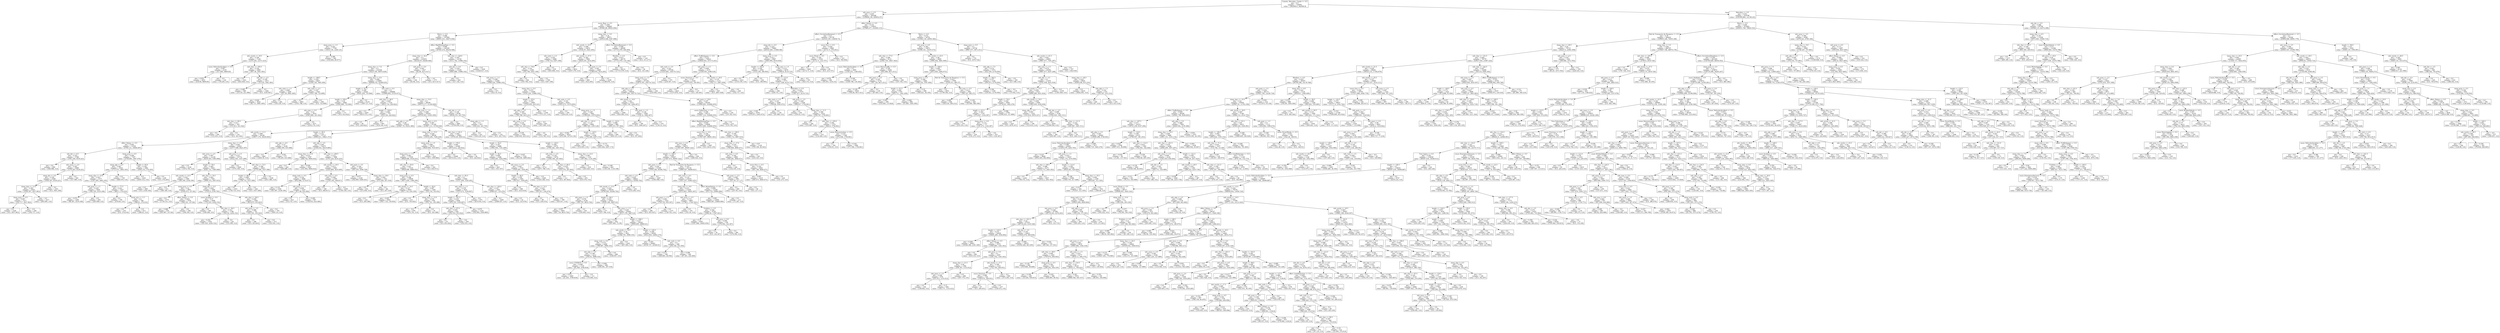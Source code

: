 digraph Tree {
node [shape=box] ;
0 [label="Camión, Microbús, Combi <= 0.5\ngini = 0.5\nsamples = 724092\nvalue = [362046.0, 362046.0]"] ;
1 [label="info_pron <= 2.5\ngini = 0.455\nsamples = 305296\nvalue = [129646.136, 240652.97]"] ;
0 -> 1 [labeldistance=2.5, labelangle=45, headlabel="True"] ;
3 [label="cause_Rain <= 0.5\ngini = 0.499\nsamples = 186865\nvalue = [91965.86, 99043.856]"] ;
1 -> 3 ;
7 [label="Metro <= 0.5\ngini = 0.489\nsamples = 147894\nvalue = [69051.811, 92675.958]"] ;
3 -> 7 ;
15 [label="slang_pron <= 1.5\ngini = 0.203\nsamples = 7709\nvalue = [1610.139, 12441.41]"] ;
7 -> 15 ;
263 [label="info_words <= 19.5\ngini = 0.169\nsamples = 7149\nvalue = [1275.245, 12371.433]"] ;
15 -> 263 ;
675 [label="cause_VehicularAccident <= 0.5\ngini = 0.067\nsamples = 4155\nvalue = [317.865, 8809.85]"] ;
263 -> 675 ;
873 [label="gini = 0.052\nsamples = 4031\nvalue = [239.66, 8809.85]"] ;
675 -> 873 ;
874 [label="gini = -0.0\nsamples = 124\nvalue = [78.205, 0.0]"] ;
675 -> 874 ;
676 [label="info_char <= 105.5\ngini = 0.334\nsamples = 2994\nvalue = [957.38, 3561.583]"] ;
263 -> 676 ;
677 [label="gini = 0.0\nsamples = 1021\nvalue = [643.929, 0.0]"] ;
676 -> 677 ;
678 [label="info_det <= 2.5\ngini = 0.149\nsamples = 1973\nvalue = [313.45, 3561.583]"] ;
676 -> 678 ;
679 [label="gini = 0.485\nsamples = 589\nvalue = [313.45, 221.996]"] ;
678 -> 679 ;
680 [label="gini = -0.0\nsamples = 1384\nvalue = [0.0, 3339.587]"] ;
678 -> 680 ;
264 [label="gini = 0.286\nsamples = 560\nvalue = [334.894, 69.977]"] ;
15 -> 264 ;
16 [label="effect_HighWaitingTime <= 0.5\ngini = 0.496\nsamples = 140185\nvalue = [67441.672, 80234.548]"] ;
7 -> 16 ;
17 [label="slang_char <= 42.0\ngini = 0.5\nsamples = 125455\nvalue = [62329.97, 64248.446]"] ;
16 -> 17 ;
21 [label="slang_char <= 7.0\ngini = 0.5\nsamples = 123538\nvalue = [62237.89, 59975.029]"] ;
17 -> 21 ;
27 [label="lenght <= 108.5\ngini = 0.345\nsamples = 6657\nvalue = [2189.738, 7685.394]"] ;
21 -> 27 ;
33 [label="info_verb <= 1.5\ngini = 0.069\nsamples = 3294\nvalue = [257.95, 6961.495]"] ;
27 -> 33 ;
361 [label="gini = 0.026\nsamples = 3032\nvalue = [92.711, 6961.495]"] ;
33 -> 361 ;
362 [label="gini = 0.0\nsamples = 262\nvalue = [165.239, 0.0]"] ;
33 -> 362 ;
34 [label="info_verb <= 2.5\ngini = 0.397\nsamples = 3363\nvalue = [1931.788, 723.899]"] ;
27 -> 34 ;
65 [label="gini = -0.0\nsamples = 3063\nvalue = [1931.788, 0.0]"] ;
34 -> 65 ;
66 [label="gini = 0.0\nsamples = 300\nvalue = [0.0, 723.899]"] ;
34 -> 66 ;
28 [label="slang_char <= 9.5\ngini = 0.498\nsamples = 116881\nvalue = [60048.152, 52289.635]"] ;
21 -> 28 ;
29 [label="lenght <= 81.5\ngini = 0.189\nsamples = 10201\nvalue = [6241.259, 735.964]"] ;
28 -> 29 ;
661 [label="lenght <= 80.0\ngini = 0.36\nsamples = 4085\nvalue = [2383.989, 735.964]"] ;
29 -> 661 ;
663 [label="info_num <= 0.5\ngini = 0.21\nsamples = 3914\nvalue = [2383.989, 323.342]"] ;
661 -> 663 ;
665 [label="info_char <= 60.5\ngini = 0.411\nsamples = 343\nvalue = [131.813, 323.342]"] ;
663 -> 665 ;
681 [label="gini = 0.0\nsamples = 209\nvalue = [131.813, 0.0]"] ;
665 -> 681 ;
682 [label="gini = 0.0\nsamples = 134\nvalue = [0.0, 323.342]"] ;
665 -> 682 ;
666 [label="gini = -0.0\nsamples = 3571\nvalue = [2252.176, 0.0]"] ;
663 -> 666 ;
664 [label="gini = 0.0\nsamples = 171\nvalue = [0.0, 412.622]"] ;
661 -> 664 ;
662 [label="gini = 0.0\nsamples = 6116\nvalue = [3857.27, 0.0]"] ;
29 -> 662 ;
30 [label="info_verb <= 0.5\ngini = 0.5\nsamples = 106680\nvalue = [53806.893, 51553.671]"] ;
28 -> 30 ;
31 [label="info_char <= 84.5\ngini = 0.093\nsamples = 7124\nvalue = [4433.716, 226.822]"] ;
30 -> 31 ;
917 [label="gini = 0.0\nsamples = 6367\nvalue = [4015.572, 0.0]"] ;
31 -> 917 ;
918 [label="lenght <= 104.0\ngini = 0.456\nsamples = 757\nvalue = [418.144, 226.822]"] ;
31 -> 918 ;
919 [label="gini = 0.0\nsamples = 94\nvalue = [0.0, 226.822]"] ;
918 -> 919 ;
920 [label="gini = -0.0\nsamples = 663\nvalue = [418.144, 0.0]"] ;
918 -> 920 ;
32 [label="slang_char <= 33.5\ngini = 0.5\nsamples = 99556\nvalue = [49373.177, 51326.849]"] ;
30 -> 32 ;
35 [label="info_num <= 1.5\ngini = 0.498\nsamples = 93018\nvalue = [45334.901, 51001.095]"] ;
32 -> 35 ;
37 [label="info_adp <= 2.5\ngini = 0.48\nsamples = 51819\nvalue = [23467.79, 35251.466]"] ;
35 -> 37 ;
39 [label="info_words <= 11.5\ngini = 0.498\nsamples = 36106\nvalue = [18477.179, 16430.093]"] ;
37 -> 39 ;
43 [label="effect_Delays <= 0.5\ngini = 0.462\nsamples = 13185\nvalue = [5700.131, 10006.697]"] ;
39 -> 43 ;
139 [label="info_det <= 0.5\ngini = 0.353\nsamples = 5788\nvalue = [1941.249, 6539.221]"] ;
43 -> 139 ;
141 [label="gini = 0.0\nsamples = 899\nvalue = [566.986, 0.0]"] ;
139 -> 141 ;
142 [label="info_noun <= 3.5\ngini = 0.287\nsamples = 4889\nvalue = [1374.263, 6539.221]"] ;
139 -> 142 ;
245 [label="slang_det <= 0.5\ngini = 0.239\nsamples = 4385\nvalue = [1056.397, 6539.221]"] ;
142 -> 245 ;
469 [label="slang_char <= 13.5\ngini = 0.383\nsamples = 2934\nvalue = [1056.397, 3037.963]"] ;
245 -> 469 ;
471 [label="slang_noun <= 0.5\ngini = 0.097\nsamples = 1517\nvalue = [162.717, 3037.963]"] ;
469 -> 471 ;
473 [label="gini = 0.0\nsamples = 1259\nvalue = [0.0, 3037.963]"] ;
471 -> 473 ;
474 [label="gini = -0.0\nsamples = 258\nvalue = [162.717, 0.0]"] ;
471 -> 474 ;
472 [label="gini = -0.0\nsamples = 1417\nvalue = [893.681, 0.0]"] ;
469 -> 472 ;
470 [label="gini = -0.0\nsamples = 1451\nvalue = [0.0, 3501.258]"] ;
245 -> 470 ;
246 [label="gini = 0.0\nsamples = 504\nvalue = [317.865, 0.0]"] ;
142 -> 246 ;
140 [label="slang_pron <= 0.5\ngini = 0.499\nsamples = 7397\nvalue = [3758.883, 3467.476]"] ;
43 -> 140 ;
169 [label="slang_adp <= 0.5\ngini = 0.467\nsamples = 3916\nvalue = [1713.571, 2893.183]"] ;
140 -> 169 ;
269 [label="slang_char <= 23.0\ngini = 0.421\nsamples = 3177\nvalue = [1247.495, 2893.183]"] ;
169 -> 269 ;
271 [label="info_pron <= 1.5\ngini = 0.229\nsamples = 1650\nvalue = [382.195, 2519.168]"] ;
269 -> 271 ;
273 [label="gini = 0.072\nsamples = 1200\nvalue = [98.387, 2519.168]"] ;
271 -> 273 ;
274 [label="gini = -0.0\nsamples = 450\nvalue = [283.808, 0.0]"] ;
271 -> 274 ;
272 [label="lenght <= 77.5\ngini = 0.421\nsamples = 1527\nvalue = [865.3, 374.014]"] ;
269 -> 272 ;
883 [label="gini = 0.0\nsamples = 759\nvalue = [478.69, 0.0]"] ;
272 -> 883 ;
884 [label="emoji_size <= 1.5\ngini = 0.5\nsamples = 768\nvalue = [386.61, 374.014]"] ;
272 -> 884 ;
885 [label="gini = 0.0\nsamples = 155\nvalue = [0.0, 374.014]"] ;
884 -> 885 ;
886 [label="gini = -0.0\nsamples = 613\nvalue = [386.61, 0.0]"] ;
884 -> 886 ;
270 [label="gini = 0.0\nsamples = 739\nvalue = [466.076, 0.0]"] ;
169 -> 270 ;
170 [label="lenght <= 83.0\ngini = 0.342\nsamples = 3481\nvalue = [2045.312, 574.293]"] ;
140 -> 170 ;
171 [label="gini = -0.0\nsamples = 3243\nvalue = [2045.312, 0.0]"] ;
170 -> 171 ;
172 [label="gini = 0.0\nsamples = 238\nvalue = [0.0, 574.293]"] ;
170 -> 172 ;
44 [label="slang_char <= 13.5\ngini = 0.445\nsamples = 22921\nvalue = [12777.048, 6423.397]"] ;
39 -> 44 ;
67 [label="info_noun <= 2.5\ngini = 0.497\nsamples = 12149\nvalue = [6254.503, 5385.808]"] ;
44 -> 67 ;
69 [label="gini = 0.0\nsamples = 3128\nvalue = [1972.783, 0.0]"] ;
67 -> 69 ;
70 [label="lenght <= 78.5\ngini = 0.493\nsamples = 9021\nvalue = [4281.721, 5385.808]"] ;
67 -> 70 ;
133 [label="info_words <= 12.5\ngini = 0.243\nsamples = 1580\nvalue = [385.349, 2338.194]"] ;
70 -> 133 ;
143 [label="gini = 0.0\nsamples = 969\nvalue = [0.0, 2338.194]"] ;
133 -> 143 ;
144 [label="gini = -0.0\nsamples = 611\nvalue = [385.349, 0.0]"] ;
133 -> 144 ;
134 [label="info_char <= 70.5\ngini = 0.493\nsamples = 7441\nvalue = [3896.372, 3047.615]"] ;
70 -> 134 ;
135 [label="slang_pron <= 0.5\ngini = 0.22\nsamples = 3851\nvalue = [2340.472, 337.82]"] ;
134 -> 135 ;
845 [label="gini = 0.0\nsamples = 2775\nvalue = [1750.151, 0.0]"] ;
135 -> 845 ;
846 [label="effect_Delays <= 0.5\ngini = 0.463\nsamples = 1076\nvalue = [590.321, 337.82]"] ;
135 -> 846 ;
875 [label="gini = 0.488\nsamples = 530\nvalue = [245.967, 337.82]"] ;
846 -> 875 ;
876 [label="gini = -0.0\nsamples = 546\nvalue = [344.354, 0.0]"] ;
846 -> 876 ;
136 [label="slang_det <= 0.5\ngini = 0.463\nsamples = 3590\nvalue = [1555.9, 2709.795]"] ;
134 -> 136 ;
391 [label="cause_Incident <= 0.5\ngini = 0.37\nsamples = 2096\nvalue = [732.225, 2256.152]"] ;
136 -> 391 ;
537 [label="gini = 0.0\nsamples = 300\nvalue = [189.206, 0.0]"] ;
391 -> 537 ;
538 [label="info_char <= 94.5\ngini = 0.313\nsamples = 1796\nvalue = [543.02, 2256.152]"] ;
391 -> 538 ;
631 [label="gini = 0.252\nsamples = 1555\nvalue = [391.025, 2256.152]"] ;
538 -> 631 ;
632 [label="gini = -0.0\nsamples = 241\nvalue = [151.995, 0.0]"] ;
538 -> 632 ;
392 [label="info_char <= 84.5\ngini = 0.458\nsamples = 1494\nvalue = [823.675, 453.643]"] ;
136 -> 392 ;
633 [label="info_noun <= 3.5\ngini = 0.486\nsamples = 701\nvalue = [323.541, 453.643]"] ;
392 -> 633 ;
635 [label="gini = 0.0\nsamples = 188\nvalue = [0.0, 453.643]"] ;
633 -> 635 ;
636 [label="gini = 0.0\nsamples = 513\nvalue = [323.541, 0.0]"] ;
633 -> 636 ;
634 [label="gini = 0.0\nsamples = 793\nvalue = [500.133, 0.0]"] ;
392 -> 634 ;
68 [label="info_pron <= 1.5\ngini = 0.237\nsamples = 10772\nvalue = [6522.545, 1037.589]"] ;
44 -> 68 ;
397 [label="gini = 0.0\nsamples = 5949\nvalue = [3751.945, 0.0]"] ;
68 -> 397 ;
398 [label="info_char <= 72.5\ngini = 0.396\nsamples = 4823\nvalue = [2770.599, 1037.589]"] ;
68 -> 398 ;
399 [label="lenght <= 86.0\ngini = 0.488\nsamples = 1633\nvalue = [758.714, 1037.589]"] ;
398 -> 399 ;
401 [label="gini = 0.0\nsamples = 1203\nvalue = [758.714, 0.0]"] ;
399 -> 401 ;
402 [label="gini = -0.0\nsamples = 430\nvalue = [0.0, 1037.589]"] ;
399 -> 402 ;
400 [label="gini = -0.0\nsamples = 3190\nvalue = [2011.885, 0.0]"] ;
398 -> 400 ;
40 [label="lenght <= 85.5\ngini = 0.331\nsamples = 15713\nvalue = [4990.611, 18821.373]"] ;
37 -> 40 ;
41 [label="info_adp <= 4.5\ngini = 0.37\nsamples = 3238\nvalue = [1882.595, 610.488]"] ;
40 -> 41 ;
109 [label="gini = -0.0\nsamples = 2861\nvalue = [1804.39, 0.0]"] ;
41 -> 109 ;
110 [label="gini = 0.201\nsamples = 377\nvalue = [78.205, 610.488]"] ;
41 -> 110 ;
42 [label="info_adp <= 3.5\ngini = 0.249\nsamples = 12475\nvalue = [3108.016, 18210.885]"] ;
40 -> 42 ;
229 [label="slang_char <= 13.0\ngini = 0.075\nsamples = 4787\nvalue = [406.792, 9994.632]"] ;
42 -> 229 ;
231 [label="gini = 0.0\nsamples = 420\nvalue = [264.888, 0.0]"] ;
229 -> 231 ;
232 [label="gini = 0.028\nsamples = 4367\nvalue = [141.904, 9994.632]"] ;
229 -> 232 ;
230 [label="info_char <= 100.5\ngini = 0.372\nsamples = 7688\nvalue = [2701.224, 8216.253]"] ;
42 -> 230 ;
233 [label="info_words <= 16.5\ngini = 0.473\nsamples = 5061\nvalue = [2245.869, 3619.495]"] ;
230 -> 233 ;
235 [label="slang_verb <= 0.5\ngini = 0.334\nsamples = 2666\nvalue = [852.686, 3170.677]"] ;
233 -> 235 ;
449 [label="gini = 0.133\nsamples = 1256\nvalue = [181.007, 2338.194]"] ;
235 -> 449 ;
450 [label="info_pron <= 1.5\ngini = 0.494\nsamples = 1410\nvalue = [671.68, 832.484]"] ;
235 -> 450 ;
451 [label="gini = 0.0\nsamples = 813\nvalue = [512.747, 0.0]"] ;
450 -> 451 ;
452 [label="gini = 0.269\nsamples = 597\nvalue = [158.933, 832.484]"] ;
450 -> 452 ;
236 [label="info_num <= 0.5\ngini = 0.369\nsamples = 2395\nvalue = [1393.183, 448.817]"] ;
233 -> 236 ;
237 [label="gini = 0.0\nsamples = 186\nvalue = [0.0, 448.817]"] ;
236 -> 237 ;
238 [label="gini = -0.0\nsamples = 2209\nvalue = [1393.183, 0.0]"] ;
236 -> 238 ;
234 [label="info_punt <= 3.5\ngini = 0.164\nsamples = 2627\nvalue = [455.355, 4596.758]"] ;
230 -> 234 ;
491 [label="gini = 0.077\nsamples = 2109\nvalue = [182.899, 4389.241]"] ;
234 -> 491 ;
492 [label="slang_char <= 16.0\ngini = 0.491\nsamples = 518\nvalue = [272.456, 207.518]"] ;
234 -> 492 ;
519 [label="gini = 0.0\nsamples = 432\nvalue = [272.456, 0.0]"] ;
492 -> 519 ;
520 [label="gini = 0.0\nsamples = 86\nvalue = [0.0, 207.518]"] ;
492 -> 520 ;
38 [label="slang_verb <= 0.5\ngini = 0.487\nsamples = 41199\nvalue = [21867.111, 15749.628]"] ;
35 -> 38 ;
45 [label="slang_char <= 15.5\ngini = 0.428\nsamples = 28536\nvalue = [16103.281, 7246.229]"] ;
38 -> 45 ;
49 [label="slang_punt <= 1.5\ngini = 0.488\nsamples = 18176\nvalue = [9628.668, 7019.407]"] ;
45 -> 49 ;
59 [label="slang_pron <= 1.5\ngini = 0.463\nsamples = 17554\nvalue = [9628.668, 5518.523]"] ;
49 -> 59 ;
117 [label="info_char <= 83.0\ngini = 0.44\nsamples = 17210\nvalue = [9628.668, 4688.452]"] ;
59 -> 117 ;
119 [label="slang_pron <= 0.5\ngini = 0.288\nsamples = 10828\nvalue = [6471.459, 1368.169]"] ;
117 -> 119 ;
125 [label="info_words <= 14.5\ngini = 0.127\nsamples = 9563\nvalue = [5917.718, 434.339]"] ;
119 -> 125 ;
183 [label="gini = 0.0\nsamples = 122\nvalue = [0.0, 294.386]"] ;
125 -> 183 ;
184 [label="gini = 0.045\nsamples = 9441\nvalue = [5917.718, 139.954]"] ;
125 -> 184 ;
126 [label="lenght <= 82.0\ngini = 0.467\nsamples = 1265\nvalue = [553.741, 933.83]"] ;
119 -> 126 ;
265 [label="gini = 0.0\nsamples = 311\nvalue = [0.0, 750.442]"] ;
126 -> 265 ;
266 [label="slang_char <= 13.5\ngini = 0.374\nsamples = 954\nvalue = [553.741, 183.388]"] ;
126 -> 266 ;
433 [label="gini = -0.0\nsamples = 878\nvalue = [553.741, 0.0]"] ;
266 -> 433 ;
434 [label="gini = 0.0\nsamples = 76\nvalue = [0.0, 183.388]"] ;
266 -> 434 ;
120 [label="info_char <= 92.5\ngini = 0.5\nsamples = 6382\nvalue = [3157.209, 3320.283]"] ;
117 -> 120 ;
121 [label="info_verb <= 1.5\ngini = 0.376\nsamples = 3021\nvalue = [1070.272, 3194.807]"] ;
120 -> 121 ;
123 [label="lenght <= 101.5\ngini = 0.218\nsamples = 2046\nvalue = [455.355, 3194.807]"] ;
121 -> 123 ;
887 [label="info_char <= 87.0\ngini = 0.455\nsamples = 830\nvalue = [352.553, 653.922]"] ;
123 -> 887 ;
889 [label="gini = 0.0\nsamples = 271\nvalue = [0.0, 653.922]"] ;
887 -> 889 ;
890 [label="gini = -0.0\nsamples = 559\nvalue = [352.553, 0.0]"] ;
887 -> 890 ;
888 [label="gini = 0.075\nsamples = 1216\nvalue = [102.802, 2540.885]"] ;
123 -> 888 ;
124 [label="gini = -0.0\nsamples = 975\nvalue = [614.918, 0.0]"] ;
121 -> 124 ;
122 [label="info_char <= 192.0\ngini = 0.107\nsamples = 3361\nvalue = [2086.937, 125.476]"] ;
120 -> 122 ;
517 [label="gini = -0.0\nsamples = 3309\nvalue = [2086.937, 0.0]"] ;
122 -> 517 ;
518 [label="gini = 0.0\nsamples = 52\nvalue = [0.0, 125.476]"] ;
122 -> 518 ;
118 [label="gini = 0.0\nsamples = 344\nvalue = [0.0, 830.071]"] ;
59 -> 118 ;
60 [label="gini = 0.0\nsamples = 622\nvalue = [0.0, 1500.884]"] ;
49 -> 60 ;
50 [label="lenght <= 170.5\ngini = 0.065\nsamples = 10360\nvalue = [6474.612, 226.822]"] ;
45 -> 50 ;
253 [label="gini = 0.0\nsamples = 10266\nvalue = [6474.612, 0.0]"] ;
50 -> 253 ;
254 [label="gini = -0.0\nsamples = 94\nvalue = [0.0, 226.822]"] ;
50 -> 254 ;
46 [label="info_char <= 81.0\ngini = 0.482\nsamples = 12663\nvalue = [5763.83, 8503.4]"] ;
38 -> 46 ;
47 [label="lenght <= 92.0\ngini = 0.341\nsamples = 6088\nvalue = [1983.504, 7101.449]"] ;
46 -> 47 ;
159 [label="lenght <= 82.5\ngini = 0.469\nsamples = 4386\nvalue = [1929.265, 3202.046]"] ;
47 -> 159 ;
161 [label="gini = 0.0\nsamples = 643\nvalue = [0.0, 1551.557]"] ;
159 -> 161 ;
162 [label="info_noun <= 3.5\ngini = 0.497\nsamples = 3743\nvalue = [1929.265, 1650.49]"] ;
159 -> 162 ;
163 [label="lenght <= 84.5\ngini = 0.358\nsamples = 1483\nvalue = [503.917, 1650.49]"] ;
162 -> 163 ;
247 [label="gini = 0.0\nsamples = 586\nvalue = [0.0, 1414.016]"] ;
163 -> 247 ;
248 [label="info_char <= 72.5\ngini = 0.435\nsamples = 897\nvalue = [503.917, 236.474]"] ;
163 -> 248 ;
355 [label="gini = 0.0\nsamples = 98\nvalue = [0.0, 236.474]"] ;
248 -> 355 ;
356 [label="gini = -0.0\nsamples = 799\nvalue = [503.917, 0.0]"] ;
248 -> 356 ;
164 [label="gini = -0.0\nsamples = 2260\nvalue = [1425.348, 0.0]"] ;
162 -> 164 ;
160 [label="gini = 0.027\nsamples = 1702\nvalue = [54.239, 3899.402]"] ;
47 -> 160 ;
48 [label="lenght <= 125.5\ngini = 0.395\nsamples = 6575\nvalue = [3780.326, 1401.951]"] ;
46 -> 48 ;
71 [label="info_num <= 2.5\ngini = 0.136\nsamples = 5474\nvalue = [3382.364, 267.843]"] ;
48 -> 71 ;
749 [label="gini = -0.0\nsamples = 4712\nvalue = [2971.788, 0.0]"] ;
71 -> 749 ;
750 [label="info_char <= 94.5\ngini = 0.478\nsamples = 762\nvalue = [410.576, 267.843]"] ;
71 -> 750 ;
751 [label="gini = 0.0\nsamples = 111\nvalue = [0.0, 267.843]"] ;
750 -> 751 ;
752 [label="gini = 0.0\nsamples = 651\nvalue = [410.576, 0.0]"] ;
750 -> 752 ;
72 [label="slang_char <= 12.0\ngini = 0.385\nsamples = 1101\nvalue = [397.962, 1134.108]"] ;
48 -> 72 ;
311 [label="gini = 0.0\nsamples = 418\nvalue = [263.626, 0.0]"] ;
72 -> 311 ;
312 [label="gini = 0.189\nsamples = 683\nvalue = [134.336, 1134.108]"] ;
72 -> 312 ;
36 [label="info_det <= 1.5\ngini = 0.138\nsamples = 6538\nvalue = [4038.276, 325.755]"] ;
32 -> 36 ;
435 [label="gini = -0.0\nsamples = 5881\nvalue = [3709.059, 0.0]"] ;
36 -> 435 ;
436 [label="slang_adp <= 1.5\ngini = 0.5\nsamples = 657\nvalue = [329.218, 325.755]"] ;
36 -> 436 ;
437 [label="gini = -0.0\nsamples = 522\nvalue = [329.218, 0.0]"] ;
436 -> 437 ;
438 [label="gini = 0.0\nsamples = 135\nvalue = [0.0, 325.755]"] ;
436 -> 438 ;
22 [label="info_punt <= 0.5\ngini = 0.041\nsamples = 1917\nvalue = [92.08, 4273.417]"] ;
17 -> 22 ;
733 [label="gini = 0.0\nsamples = 146\nvalue = [92.08, 0.0]"] ;
22 -> 733 ;
734 [label="gini = -0.0\nsamples = 1771\nvalue = [0.0, 4273.417]"] ;
22 -> 734 ;
18 [label="info_char <= 120.0\ngini = 0.367\nsamples = 14730\nvalue = [5111.702, 15986.102]"] ;
16 -> 18 ;
57 [label="info_det <= 0.5\ngini = 0.324\nsamples = 13100\nvalue = [4083.686, 15986.102]"] ;
18 -> 57 ;
137 [label="gini = 0.0\nsamples = 820\nvalue = [517.162, 0.0]"] ;
57 -> 137 ;
138 [label="info_noun <= 1.5\ngini = 0.298\nsamples = 12280\nvalue = [3566.524, 15986.102]"] ;
57 -> 138 ;
167 [label="gini = 0.0\nsamples = 671\nvalue = [423.19, 0.0]"] ;
138 -> 167 ;
168 [label="slang_char <= 9.5\ngini = 0.275\nsamples = 11609\nvalue = [3143.334, 15986.102]"] ;
138 -> 168 ;
217 [label="lenght <= 93.0\ngini = 0.474\nsamples = 3408\nvalue = [1518.059, 2415.41]"] ;
168 -> 217 ;
219 [label="info_adp <= 3.5\ngini = 0.369\nsamples = 2239\nvalue = [780.788, 2415.41]"] ;
217 -> 219 ;
221 [label="info_noun <= 4.5\ngini = 0.218\nsamples = 1546\nvalue = [343.723, 2415.41]"] ;
219 -> 221 ;
699 [label="gini = 0.158\nsamples = 1364\nvalue = [228.939, 2415.41]"] ;
221 -> 699 ;
700 [label="gini = -0.0\nsamples = 182\nvalue = [114.785, 0.0]"] ;
221 -> 700 ;
222 [label="gini = -0.0\nsamples = 693\nvalue = [437.065, 0.0]"] ;
219 -> 222 ;
220 [label="gini = -0.0\nsamples = 1169\nvalue = [737.271, 0.0]"] ;
217 -> 220 ;
218 [label="info_verb <= 0.5\ngini = 0.191\nsamples = 8201\nvalue = [1625.275, 13570.693]"] ;
168 -> 218 ;
299 [label="gini = 0.0\nsamples = 359\nvalue = [226.416, 0.0]"] ;
218 -> 299 ;
300 [label="slang_pron <= 1.5\ngini = 0.169\nsamples = 7842\nvalue = [1398.859, 13570.693]"] ;
218 -> 300 ;
583 [label="info_char <= 101.0\ngini = 0.131\nsamples = 6962\nvalue = [989.545, 13013.29]"] ;
300 -> 583 ;
587 [label="gini = 0.042\nsamples = 4814\nvalue = [235.246, 10716.118]"] ;
583 -> 587 ;
588 [label="lenght <= 125.5\ngini = 0.372\nsamples = 2148\nvalue = [754.299, 2297.173]"] ;
583 -> 588 ;
589 [label="gini = 0.0\nsamples = 810\nvalue = [510.855, 0.0]"] ;
588 -> 589 ;
590 [label="gini = 0.173\nsamples = 1338\nvalue = [243.444, 2297.173]"] ;
588 -> 590 ;
584 [label="lenght <= 116.5\ngini = 0.488\nsamples = 880\nvalue = [409.315, 557.402]"] ;
300 -> 584 ;
585 [label="gini = -0.0\nsamples = 649\nvalue = [409.315, 0.0]"] ;
584 -> 585 ;
586 [label="gini = 0.0\nsamples = 231\nvalue = [0.0, 557.402]"] ;
584 -> 586 ;
58 [label="gini = 0.0\nsamples = 1630\nvalue = [1028.017, 0.0]"] ;
18 -> 58 ;
8 [label="slang_char <= 9.5\ngini = 0.34\nsamples = 38971\nvalue = [22914.048, 6367.898]"] ;
3 -> 8 ;
11 [label="info_words <= 23.5\ngini = 0.498\nsamples = 10672\nvalue = [5182.97, 5921.493]"] ;
8 -> 11 ;
23 [label="info_verb <= 1.5\ngini = 0.255\nsamples = 2988\nvalue = [758.714, 4307.199]"] ;
11 -> 23 ;
149 [label="info_char <= 79.0\ngini = 0.141\nsamples = 2349\nvalue = [355.706, 4307.199]"] ;
23 -> 149 ;
151 [label="gini = 0.0\nsamples = 564\nvalue = [355.706, 0.0]"] ;
149 -> 151 ;
152 [label="gini = -0.0\nsamples = 1785\nvalue = [0.0, 4307.199]"] ;
149 -> 152 ;
150 [label="gini = 0.0\nsamples = 639\nvalue = [403.008, 0.0]"] ;
23 -> 150 ;
24 [label="info_words <= 37.5\ngini = 0.392\nsamples = 7684\nvalue = [4424.255, 1614.295]"] ;
11 -> 24 ;
83 [label="gini = 0.0\nsamples = 4816\nvalue = [3037.379, 0.0]"] ;
24 -> 83 ;
84 [label="info_punt <= 7.5\ngini = 0.497\nsamples = 2868\nvalue = [1386.876, 1614.295]"] ;
24 -> 84 ;
85 [label="gini = 0.0\nsamples = 669\nvalue = [0.0, 1614.295]"] ;
84 -> 85 ;
86 [label="gini = -0.0\nsamples = 2199\nvalue = [1386.876, 0.0]"] ;
84 -> 86 ;
12 [label="effect_CirculationRestored <= 0.5\ngini = 0.048\nsamples = 28299\nvalue = [17731.079, 446.404]"] ;
8 -> 12 ;
155 [label="Mexibús <= 0.5\ngini = 0.015\nsamples = 28170\nvalue = [17731.079, 135.128]"] ;
12 -> 155 ;
443 [label="gini = 0.0\nsamples = 28114\nvalue = [17731.079, 0.0]"] ;
155 -> 443 ;
444 [label="gini = 0.0\nsamples = 56\nvalue = [0.0, 135.128]"] ;
155 -> 444 ;
156 [label="gini = 0.0\nsamples = 129\nvalue = [0.0, 311.277]"] ;
12 -> 156 ;
4 [label="effect_Delays <= 0.5\ngini = 0.332\nsamples = 118431\nvalue = [37680.277, 141609.115]"] ;
1 -> 4 ;
13 [label="effect_CirculationRestored <= 0.5\ngini = 0.27\nsamples = 83730\nvalue = [22316.159, 116658.73]"] ;
4 -> 13 ;
25 [label="slang_det <= 0.5\ngini = 0.253\nsamples = 79881\nvalue = [20143.449, 115683.88]"] ;
13 -> 25 ;
175 [label="effect_TrafficImpact <= 0.5\ngini = 0.233\nsamples = 70814\nvalue = [16649.454, 107173.241]"] ;
25 -> 175 ;
239 [label="info_verb <= 3.5\ngini = 0.221\nsamples = 67539\nvalue = [15210.861, 104774.723]"] ;
175 -> 239 ;
303 [label="slang_noun <= 1.5\ngini = 0.219\nsamples = 67164\nvalue = [14974.355, 104774.723]"] ;
239 -> 303 ;
335 [label="info_adp <= 2.5\ngini = 0.216\nsamples = 66820\nvalue = [14757.399, 104774.723]"] ;
303 -> 335 ;
337 [label="info_words <= 14.5\ngini = 0.46\nsamples = 2475\nvalue = [1062.704, 1906.267]"] ;
335 -> 337 ;
339 [label="gini = -0.0\nsamples = 1466\nvalue = [924.584, 0.0]"] ;
337 -> 339 ;
340 [label="info_punt <= 1.5\ngini = 0.126\nsamples = 1009\nvalue = [138.12, 1906.267]"] ;
337 -> 340 ;
459 [label="gini = 0.0\nsamples = 790\nvalue = [0.0, 1906.267]"] ;
340 -> 459 ;
460 [label="gini = 0.0\nsamples = 219\nvalue = [138.12, 0.0]"] ;
340 -> 460 ;
338 [label="info_pron <= 19.0\ngini = 0.207\nsamples = 64345\nvalue = [13694.695, 102868.455]"] ;
335 -> 338 ;
539 [label="cause_FallenTree <= 0.5\ngini = 0.206\nsamples = 64111\nvalue = [13547.114, 102868.455]"] ;
338 -> 539 ;
629 [label="effect_HighWaitingTime <= 0.5\ngini = 0.204\nsamples = 63899\nvalue = [13413.409, 102868.455]"] ;
539 -> 629 ;
703 [label="cause_Fire <= 0.5\ngini = 0.194\nsamples = 59558\nvalue = [11947.697, 98001.441]"] ;
629 -> 703 ;
713 [label="info_num <= 3.5\ngini = 0.208\nsamples = 56071\nvalue = [11947.697, 89587.322]"] ;
703 -> 713 ;
715 [label="lenght <= 146.5\ngini = 0.204\nsamples = 55627\nvalue = [11667.673, 89587.322]"] ;
713 -> 715 ;
717 [label="info_punt <= 4.5\ngini = 0.254\nsamples = 31509\nvalue = [7978.166, 45506.702]"] ;
715 -> 717 ;
719 [label="info_verb <= 2.5\ngini = 0.229\nsamples = 29822\nvalue = [6914.2, 45506.702]"] ;
717 -> 719 ;
721 [label="info_words <= 15.5\ngini = 0.225\nsamples = 29579\nvalue = [6760.943, 45506.702]"] ;
719 -> 721 ;
773 [label="info_punt <= 1.5\ngini = 0.078\nsamples = 4158\nvalue = [365.797, 8633.702]"] ;
721 -> 773 ;
787 [label="gini = 0.057\nsamples = 3993\nvalue = [261.734, 8633.702]"] ;
773 -> 787 ;
788 [label="gini = -0.0\nsamples = 165\nvalue = [104.063, 0.0]"] ;
773 -> 788 ;
774 [label="lenght <= 84.5\ngini = 0.252\nsamples = 25421\nvalue = [6395.146, 36873.0]"] ;
721 -> 774 ;
775 [label="gini = 0.0\nsamples = 377\nvalue = [237.768, 0.0]"] ;
774 -> 775 ;
776 [label="info_noun <= 1.5\ngini = 0.245\nsamples = 25044\nvalue = [6157.378, 36873.0]"] ;
774 -> 776 ;
777 [label="gini = 0.315\nsamples = 502\nvalue = [297.683, 72.39]"] ;
776 -> 777 ;
778 [label="lenght <= 108.5\ngini = 0.237\nsamples = 24542\nvalue = [5859.695, 36800.61]"] ;
776 -> 778 ;
779 [label="info_words <= 19.5\ngini = 0.39\nsamples = 3951\nvalue = [1446.791, 3998.335]"] ;
778 -> 779 ;
781 [label="slang_verb <= 0.5\ngini = 0.275\nsamples = 2908\nvalue = [788.987, 3998.335]"] ;
779 -> 781 ;
783 [label="info_adp <= 5.5\ngini = 0.148\nsamples = 2212\nvalue = [350.03, 3998.335]"] ;
781 -> 783 ;
785 [label="cause_COVID19 <= 0.5\ngini = 0.046\nsamples = 1716\nvalue = [91.449, 3790.818]"] ;
783 -> 785 ;
943 [label="gini = 0.011\nsamples = 1605\nvalue = [21.443, 3790.818]"] ;
785 -> 943 ;
944 [label="gini = -0.0\nsamples = 111\nvalue = [70.006, 0.0]"] ;
785 -> 944 ;
786 [label="gini = 0.494\nsamples = 496\nvalue = [258.581, 207.518]"] ;
783 -> 786 ;
784 [label="gini = 0.0\nsamples = 696\nvalue = [438.957, 0.0]"] ;
781 -> 784 ;
782 [label="gini = 0.0\nsamples = 1043\nvalue = [657.804, 0.0]"] ;
779 -> 782 ;
780 [label="lenght <= 145.5\ngini = 0.209\nsamples = 20591\nvalue = [4412.903, 32802.275]"] ;
778 -> 780 ;
869 [label="gini = 0.201\nsamples = 20083\nvalue = [4158.737, 32548.91]"] ;
780 -> 869 ;
870 [label="info_verb <= 0.5\ngini = 0.5\nsamples = 508\nvalue = [254.166, 253.365]"] ;
780 -> 870 ;
993 [label="gini = 0.215\nsamples = 340\nvalue = [206.865, 28.956]"] ;
870 -> 993 ;
994 [label="gini = 0.288\nsamples = 168\nvalue = [47.301, 224.409]"] ;
870 -> 994 ;
722 [label="gini = -0.0\nsamples = 243\nvalue = [153.256, 0.0]"] ;
719 -> 722 ;
720 [label="gini = -0.0\nsamples = 1687\nvalue = [1063.966, 0.0]"] ;
717 -> 720 ;
718 [label="Red de Transporte de Pasajeros <= 0.5\ngini = 0.143\nsamples = 24118\nvalue = [3689.507, 44080.621]"] ;
715 -> 718 ;
723 [label="info_verb <= 0.5\ngini = 0.135\nsamples = 23619\nvalue = [3431.557, 43863.451]"] ;
718 -> 723 ;
727 [label="slang_char <= 9.0\ngini = 0.215\nsamples = 11450\nvalue = [2515.803, 18003.367]"] ;
723 -> 727 ;
729 [label="info_punt <= 1.5\ngini = 0.491\nsamples = 1553\nvalue = [729.703, 955.547]"] ;
727 -> 729 ;
731 [label="gini = 0.0\nsamples = 396\nvalue = [0.0, 955.547]"] ;
729 -> 731 ;
732 [label="gini = 0.0\nsamples = 1157\nvalue = [729.703, 0.0]"] ;
729 -> 732 ;
730 [label="info_noun <= 2.5\ngini = 0.172\nsamples = 9897\nvalue = [1786.1, 17047.821]"] ;
727 -> 730 ;
805 [label="gini = 0.0\nsamples = 161\nvalue = [101.54, 0.0]"] ;
730 -> 805 ;
806 [label="Trolebús <= 0.5\ngini = 0.164\nsamples = 9736\nvalue = [1684.56, 17047.821]"] ;
730 -> 806 ;
905 [label="gini = 0.15\nsamples = 9397\nvalue = [1507.968, 16905.454]"] ;
806 -> 905 ;
906 [label="info_pron <= 8.5\ngini = 0.494\nsamples = 339\nvalue = [176.592, 142.367]"] ;
806 -> 906 ;
907 [label="gini = 0.0\nsamples = 59\nvalue = [0.0, 142.367]"] ;
906 -> 907 ;
908 [label="gini = 0.0\nsamples = 280\nvalue = [176.592, 0.0]"] ;
906 -> 908 ;
728 [label="effect_RouteDetour <= 0.5\ngini = 0.066\nsamples = 12169\nvalue = [915.755, 25860.084]"] ;
723 -> 728 ;
961 [label="gini = 0.061\nsamples = 12056\nvalue = [844.487, 25860.084]"] ;
728 -> 961 ;
962 [label="gini = 0.0\nsamples = 113\nvalue = [71.267, 0.0]"] ;
728 -> 962 ;
724 [label="info_punt <= 2.5\ngini = 0.496\nsamples = 499\nvalue = [257.95, 217.17]"] ;
718 -> 724 ;
725 [label="gini = 0.0\nsamples = 409\nvalue = [257.95, 0.0]"] ;
724 -> 725 ;
726 [label="gini = 0.0\nsamples = 90\nvalue = [0.0, 217.17]"] ;
724 -> 726 ;
716 [label="gini = 0.0\nsamples = 444\nvalue = [280.024, 0.0]"] ;
713 -> 716 ;
714 [label="gini = 0.0\nsamples = 3487\nvalue = [0.0, 8414.119]"] ;
703 -> 714 ;
704 [label="info_char <= 140.5\ngini = 0.356\nsamples = 4341\nvalue = [1465.712, 4867.014]"] ;
629 -> 704 ;
705 [label="slang_char <= 17.0\ngini = 0.235\nsamples = 3212\nvalue = [760.606, 4840.471]"] ;
704 -> 705 ;
707 [label="info_num <= 0.5\ngini = 0.182\nsamples = 2869\nvalue = [544.281, 4840.471]"] ;
705 -> 707 ;
709 [label="gini = 0.0\nsamples = 226\nvalue = [142.535, 0.0]"] ;
707 -> 709 ;
710 [label="cause_Fire <= 0.5\ngini = 0.142\nsamples = 2643\nvalue = [401.746, 4840.471]"] ;
707 -> 710 ;
711 [label="gini = 0.097\nsamples = 2419\nvalue = [260.473, 4840.471]"] ;
710 -> 711 ;
712 [label="gini = 0.0\nsamples = 224\nvalue = [141.273, 0.0]"] ;
710 -> 712 ;
708 [label="gini = 0.0\nsamples = 343\nvalue = [216.325, 0.0]"] ;
705 -> 708 ;
706 [label="gini = 0.07\nsamples = 1129\nvalue = [705.106, 26.543]"] ;
704 -> 706 ;
630 [label="gini = 0.0\nsamples = 212\nvalue = [133.705, 0.0]"] ;
539 -> 630 ;
540 [label="gini = 0.0\nsamples = 234\nvalue = [147.58, 0.0]"] ;
338 -> 540 ;
336 [label="gini = 0.0\nsamples = 344\nvalue = [216.956, 0.0]"] ;
303 -> 336 ;
304 [label="gini = 0.0\nsamples = 375\nvalue = [236.507, 0.0]"] ;
239 -> 304 ;
240 [label="info_punt <= 1.5\ngini = 0.469\nsamples = 3275\nvalue = [1438.593, 2398.519]"] ;
175 -> 240 ;
241 [label="cause_Overturn <= 0.5\ngini = 0.327\nsamples = 2160\nvalue = [1275.876, 330.581]"] ;
240 -> 241 ;
243 [label="gini = 0.0\nsamples = 2023\nvalue = [1275.876, 0.0]"] ;
241 -> 243 ;
244 [label="gini = -0.0\nsamples = 137\nvalue = [0.0, 330.581]"] ;
241 -> 244 ;
242 [label="info_words <= 24.0\ngini = 0.135\nsamples = 1115\nvalue = [162.717, 2067.938]"] ;
240 -> 242 ;
379 [label="gini = 0.0\nsamples = 857\nvalue = [0.0, 2067.938]"] ;
242 -> 379 ;
380 [label="gini = -0.0\nsamples = 258\nvalue = [162.717, 0.0]"] ;
242 -> 380 ;
176 [label="slang_noun <= 0.5\ngini = 0.413\nsamples = 9067\nvalue = [3493.995, 8510.639]"] ;
25 -> 176 ;
177 [label="lenght <= 162.0\ngini = 0.324\nsamples = 2593\nvalue = [1533.195, 390.905]"] ;
176 -> 177 ;
179 [label="gini = 0.0\nsamples = 2431\nvalue = [1533.195, 0.0]"] ;
177 -> 179 ;
180 [label="gini = -0.0\nsamples = 162\nvalue = [0.0, 390.905]"] ;
177 -> 180 ;
178 [label="emoji_size <= 1.5\ngini = 0.313\nsamples = 6474\nvalue = [1960.8, 8119.733]"] ;
176 -> 178 ;
181 [label="lenght <= 113.0\ngini = 0.265\nsamples = 5771\nvalue = [1517.428, 8119.733]"] ;
178 -> 181 ;
301 [label="gini = 0.0\nsamples = 396\nvalue = [249.751, 0.0]"] ;
181 -> 301 ;
302 [label="Metrobús <= 0.5\ngini = 0.234\nsamples = 5375\nvalue = [1267.677, 8119.733]"] ;
181 -> 302 ;
357 [label="info_verb <= 3.5\ngini = 0.101\nsamples = 3206\nvalue = [358.86, 6363.072]"] ;
302 -> 357 ;
871 [label="gini = 0.08\nsamples = 3076\nvalue = [276.871, 6363.072]"] ;
357 -> 871 ;
872 [label="gini = 0.0\nsamples = 130\nvalue = [81.989, 0.0]"] ;
357 -> 872 ;
358 [label="info_pron <= 3.5\ngini = 0.449\nsamples = 2169\nvalue = [908.817, 1756.661]"] ;
302 -> 358 ;
359 [label="gini = 0.0\nsamples = 555\nvalue = [350.03, 0.0]"] ;
358 -> 359 ;
360 [label="slang_char <= 11.5\ngini = 0.366\nsamples = 1614\nvalue = [558.787, 1756.661]"] ;
358 -> 360 ;
673 [label="gini = 0.0\nsamples = 244\nvalue = [153.887, 0.0]"] ;
360 -> 673 ;
674 [label="info_char <= 105.0\ngini = 0.304\nsamples = 1370\nvalue = [404.9, 1756.661]"] ;
360 -> 674 ;
683 [label="gini = 0.0\nsamples = 210\nvalue = [132.444, 0.0]"] ;
674 -> 683 ;
684 [label="cause_Demonstration <= 0.5\ngini = 0.232\nsamples = 1160\nvalue = [272.456, 1756.661]"] ;
674 -> 684 ;
847 [label="gini = 0.0\nsamples = 160\nvalue = [100.91, 0.0]"] ;
684 -> 847 ;
848 [label="gini = 0.162\nsamples = 1000\nvalue = [171.546, 1756.661]"] ;
684 -> 848 ;
182 [label="gini = -0.0\nsamples = 703\nvalue = [443.372, 0.0]"] ;
178 -> 182 ;
26 [label="cause_Fire <= 0.5\ngini = 0.428\nsamples = 3849\nvalue = [2172.71, 974.851]"] ;
13 -> 26 ;
73 [label="cause_Flood <= 0.5\ngini = 0.164\nsamples = 3534\nvalue = [2172.71, 214.757]"] ;
26 -> 73 ;
277 [label="gini = -0.0\nsamples = 3445\nvalue = [2172.71, 0.0]"] ;
73 -> 277 ;
278 [label="gini = 0.0\nsamples = 89\nvalue = [0.0, 214.757]"] ;
73 -> 278 ;
74 [label="gini = 0.0\nsamples = 315\nvalue = [0.0, 760.094]"] ;
26 -> 74 ;
14 [label="Metro <= 0.5\ngini = 0.472\nsamples = 34701\nvalue = [15364.118, 24950.384]"] ;
4 -> 14 ;
55 [label="info_pron <= 4.5\ngini = 0.383\nsamples = 14971\nvalue = [5396.141, 15479.373]"] ;
14 -> 55 ;
211 [label="info_char <= 77.0\ngini = 0.289\nsamples = 8131\nvalue = [2300.739, 10817.463]"] ;
55 -> 211 ;
213 [label="cause_VehicularAccident <= 0.5\ngini = 0.5\nsamples = 2691\nvalue = [1345.251, 1346.452]"] ;
211 -> 213 ;
215 [label="gini = 0.076\nsamples = 584\nvalue = [50.455, 1216.15]"] ;
213 -> 215 ;
216 [label="gini = 0.166\nsamples = 2107\nvalue = [1294.796, 130.302]"] ;
213 -> 216 ;
214 [label="cause_HeavyTraffic <= 0.5\ngini = 0.166\nsamples = 5440\nvalue = [955.488, 9471.011]"] ;
211 -> 214 ;
395 [label="info_punt <= 2.5\ngini = 0.142\nsamples = 5174\nvalue = [787.726, 9471.011]"] ;
214 -> 395 ;
867 [label="gini = 0.128\nsamples = 5035\nvalue = [700.06, 9471.011]"] ;
395 -> 867 ;
868 [label="gini = -0.0\nsamples = 139\nvalue = [87.665, 0.0]"] ;
395 -> 868 ;
396 [label="gini = -0.0\nsamples = 266\nvalue = [167.762, 0.0]"] ;
214 -> 396 ;
212 [label="info_words <= 23.5\ngini = 0.48\nsamples = 6840\nvalue = [3095.402, 4661.909]"] ;
55 -> 212 ;
255 [label="lenght <= 100.0\ngini = 0.499\nsamples = 5267\nvalue = [2672.843, 2482.973]"] ;
212 -> 255 ;
257 [label="slang_pron <= 0.5\ngini = 0.366\nsamples = 1468\nvalue = [508.332, 1597.404]"] ;
255 -> 257 ;
313 [label="lenght <= 91.5\ngini = 0.204\nsamples = 970\nvalue = [203.711, 1561.209]"] ;
257 -> 313 ;
981 [label="gini = 0.491\nsamples = 290\nvalue = [152.626, 115.824]"] ;
313 -> 981 ;
982 [label="gini = 0.066\nsamples = 680\nvalue = [51.085, 1445.385]"] ;
313 -> 982 ;
314 [label="gini = 0.19\nsamples = 498\nvalue = [304.621, 36.195]"] ;
257 -> 314 ;
258 [label="Red de Transporte de Pasajeros <= 0.5\ngini = 0.412\nsamples = 3799\nvalue = [2164.511, 885.57]"] ;
255 -> 258 ;
259 [label="gini = -0.0\nsamples = 2853\nvalue = [1799.344, 0.0]"] ;
258 -> 259 ;
260 [label="info_num <= 0.5\ngini = 0.413\nsamples = 946\nvalue = [365.167, 885.57]"] ;
258 -> 260 ;
945 [label="gini = 0.499\nsamples = 646\nvalue = [329.218, 299.212]"] ;
260 -> 945 ;
946 [label="gini = 0.109\nsamples = 300\nvalue = [35.949, 586.358]"] ;
260 -> 946 ;
256 [label="info_adp <= 7.5\ngini = 0.272\nsamples = 1573\nvalue = [422.559, 2178.936]"] ;
212 -> 256 ;
331 [label="lenght <= 182.5\ngini = 0.157\nsamples = 1228\nvalue = [204.973, 2178.936]"] ;
256 -> 331 ;
983 [label="gini = 0.106\nsamples = 1109\nvalue = [129.921, 2178.936]"] ;
331 -> 983 ;
984 [label="gini = -0.0\nsamples = 119\nvalue = [75.052, 0.0]"] ;
331 -> 984 ;
332 [label="gini = -0.0\nsamples = 345\nvalue = [217.586, 0.0]"] ;
256 -> 332 ;
56 [label="slang_punt <= 0.5\ngini = 0.5\nsamples = 19730\nvalue = [9967.977, 9471.011]"] ;
14 -> 56 ;
61 [label="gini = 0.0\nsamples = 779\nvalue = [0.0, 1879.724]"] ;
56 -> 61 ;
62 [label="info_words <= 41.5\ngini = 0.491\nsamples = 18951\nvalue = [9967.977, 7591.287]"] ;
56 -> 62 ;
75 [label="info_num <= 1.5\ngini = 0.474\nsamples = 18394\nvalue = [9967.977, 6247.248]"] ;
62 -> 75 ;
77 [label="info_det <= 3.5\ngini = 0.5\nsamples = 11470\nvalue = [5761.938, 5631.934]"] ;
75 -> 77 ;
111 [label="info_words <= 15.5\ngini = 0.492\nsamples = 9311\nvalue = [4400.289, 5631.934]"] ;
77 -> 111 ;
145 [label="lenght <= 74.0\ngini = 0.454\nsamples = 4942\nvalue = [2734.65, 1462.276]"] ;
111 -> 145 ;
147 [label="lenght <= 61.5\ngini = 0.342\nsamples = 1147\nvalue = [374.627, 1334.387]"] ;
145 -> 147 ;
345 [label="gini = 0.0\nsamples = 370\nvalue = [233.353, 0.0]"] ;
147 -> 345 ;
346 [label="slang_pron <= 0.5\ngini = 0.173\nsamples = 777\nvalue = [141.273, 1334.387]"] ;
147 -> 346 ;
461 [label="gini = 0.0\nsamples = 224\nvalue = [141.273, 0.0]"] ;
346 -> 461 ;
462 [label="gini = -0.0\nsamples = 553\nvalue = [0.0, 1334.387]"] ;
346 -> 462 ;
148 [label="gini = 0.098\nsamples = 3795\nvalue = [2360.023, 127.889]"] ;
145 -> 148 ;
146 [label="info_words <= 19.5\ngini = 0.408\nsamples = 4369\nvalue = [1665.639, 4169.658]"] ;
111 -> 146 ;
185 [label="slang_adp <= 0.5\ngini = 0.091\nsamples = 1223\nvalue = [123.614, 2478.147]"] ;
146 -> 185 ;
521 [label="gini = 0.0\nsamples = 1027\nvalue = [0.0, 2478.147]"] ;
185 -> 521 ;
522 [label="gini = -0.0\nsamples = 196\nvalue = [123.614, 0.0]"] ;
185 -> 522 ;
186 [label="info_det <= 2.5\ngini = 0.499\nsamples = 3146\nvalue = [1542.025, 1691.511]"] ;
146 -> 186 ;
187 [label="gini = -0.0\nsamples = 2055\nvalue = [1296.058, 0.0]"] ;
186 -> 187 ;
188 [label="info_char <= 111.5\ngini = 0.222\nsamples = 1091\nvalue = [245.967, 1691.511]"] ;
186 -> 188 ;
261 [label="gini = 0.0\nsamples = 390\nvalue = [245.967, 0.0]"] ;
188 -> 261 ;
262 [label="gini = -0.0\nsamples = 701\nvalue = [0.0, 1691.511]"] ;
188 -> 262 ;
112 [label="gini = -0.0\nsamples = 2159\nvalue = [1361.649, 0.0]"] ;
77 -> 112 ;
78 [label="slang_char <= 28.5\ngini = 0.223\nsamples = 6924\nvalue = [4206.038, 615.314]"] ;
75 -> 78 ;
87 [label="gini = 0.0\nsamples = 6410\nvalue = [4042.691, 0.0]"] ;
78 -> 87 ;
88 [label="info_adp <= 7.5\ngini = 0.332\nsamples = 514\nvalue = [163.347, 615.314]"] ;
78 -> 88 ;
457 [label="gini = -0.0\nsamples = 259\nvalue = [163.347, 0.0]"] ;
88 -> 457 ;
458 [label="gini = 0.0\nsamples = 255\nvalue = [0.0, 615.314]"] ;
88 -> 458 ;
76 [label="gini = 0.0\nsamples = 557\nvalue = [0.0, 1344.039]"] ;
62 -> 76 ;
2 [label="Metrobús <= 0.5\ngini = 0.451\nsamples = 418796\nvalue = [232399.864, 121393.03]"] ;
0 -> 2 [labeldistance=2.5, labelangle=-45, headlabel="False"] ;
5 [label="Metro <= 0.5\ngini = 0.404\nsamples = 353002\nvalue = [202031.749, 78820.532]"] ;
2 -> 5 ;
9 [label="Red de Transporte de Pasajeros <= 0.5\ngini = 0.39\nsamples = 346422\nvalue = [199655.328, 72035.186]"] ;
5 -> 9 ;
63 [label="slang_char <= 28.5\ngini = 0.45\nsamples = 79715\nvalue = [44247.6, 23061.008]"] ;
9 -> 63 ;
189 [label="info_char <= 131.5\ngini = 0.445\nsamples = 78779\nvalue = [43937.934, 21987.224]"] ;
63 -> 189 ;
283 [label="info_words <= 21.5\ngini = 0.429\nsamples = 68291\nvalue = [38524.133, 17392.879]"] ;
189 -> 283 ;
289 [label="Mexibús <= 0.5\ngini = 0.453\nsamples = 48307\nvalue = [26760.596, 14178.768]"] ;
283 -> 289 ;
291 [label="info_punt <= 3.5\ngini = 0.436\nsamples = 46173\nvalue = [25921.785, 12238.718]"] ;
289 -> 291 ;
293 [label="slang_char <= 15.5\ngini = 0.43\nsamples = 45954\nvalue = [25907.91, 11763.358]"] ;
291 -> 293 ;
411 [label="effect_TrafficImpact <= 0.5\ngini = 0.409\nsamples = 40208\nvalue = [22941.798, 9246.603]"] ;
293 -> 411 ;
413 [label="info_char <= 107.5\ngini = 0.371\nsamples = 32215\nvalue = [18721.254, 6107.294]"] ;
411 -> 413 ;
505 [label="info_adp <= 5.5\ngini = 0.401\nsamples = 26062\nvalue = [14940.298, 5726.041]"] ;
413 -> 505 ;
507 [label="cause_VehicularAccident <= 0.5\ngini = 0.368\nsamples = 22845\nvalue = [13293.579, 4263.765]"] ;
505 -> 507 ;
509 [label="gini = 0.227\nsamples = 9808\nvalue = [5952.405, 892.809]"] ;
507 -> 509 ;
510 [label="info_punt <= 1.5\ngini = 0.431\nsamples = 13037\nvalue = [7341.174, 3370.956]"] ;
507 -> 510 ;
511 [label="info_char <= 69.5\ngini = 0.488\nsamples = 6271\nvalue = [3316.773, 2441.952]"] ;
510 -> 511 ;
513 [label="gini = 0.0\nsamples = 1244\nvalue = [784.572, 0.0]"] ;
511 -> 513 ;
514 [label="gini = 0.5\nsamples = 5027\nvalue = [2532.2, 2441.952]"] ;
511 -> 514 ;
512 [label="lenght <= 113.5\ngini = 0.305\nsamples = 6766\nvalue = [4024.401, 929.004]"] ;
510 -> 512 ;
667 [label="gini = 0.196\nsamples = 5508\nvalue = [3364.705, 417.448]"] ;
512 -> 667 ;
668 [label="slang_char <= 10.5\ngini = 0.492\nsamples = 1258\nvalue = [659.697, 511.555]"] ;
512 -> 668 ;
669 [label="gini = 0.213\nsamples = 324\nvalue = [70.637, 511.555]"] ;
668 -> 669 ;
670 [label="gini = 0.0\nsamples = 934\nvalue = [589.06, 0.0]"] ;
668 -> 670 ;
508 [label="gini = 0.498\nsamples = 3217\nvalue = [1646.719, 1462.276]"] ;
505 -> 508 ;
506 [label="lenght <= 124.5\ngini = 0.166\nsamples = 6153\nvalue = [3780.957, 381.253]"] ;
413 -> 506 ;
901 [label="gini = 0.025\nsamples = 4768\nvalue = [2997.015, 38.608]"] ;
506 -> 901 ;
902 [label="info_char <= 112.5\ngini = 0.423\nsamples = 1385\nvalue = [783.941, 342.646]"] ;
506 -> 902 ;
903 [label="gini = 0.018\nsamples = 59\nvalue = [1.261, 137.541]"] ;
902 -> 903 ;
904 [label="gini = 0.329\nsamples = 1326\nvalue = [782.68, 205.105]"] ;
902 -> 904 ;
414 [label="info_adp <= 5.5\ngini = 0.489\nsamples = 7993\nvalue = [4220.544, 3139.308]"] ;
411 -> 414 ;
415 [label="slang_char <= 10.5\ngini = 0.499\nsamples = 5886\nvalue = [2901.151, 3103.114]"] ;
414 -> 415 ;
417 [label="info_char <= 101.5\ngini = 0.478\nsamples = 4448\nvalue = [2006.209, 3057.267]"] ;
415 -> 417 ;
419 [label="info_noun <= 3.5\ngini = 0.449\nsamples = 2234\nvalue = [1241.819, 639.444]"] ;
417 -> 419 ;
425 [label="gini = 0.139\nsamples = 1681\nvalue = [1038.108, 84.455]"] ;
419 -> 425 ;
426 [label="info_det <= 1.5\ngini = 0.393\nsamples = 553\nvalue = [203.711, 554.989]"] ;
419 -> 426 ;
811 [label="gini = 0.213\nsamples = 351\nvalue = [76.313, 554.989]"] ;
426 -> 811 ;
812 [label="gini = -0.0\nsamples = 202\nvalue = [127.398, 0.0]"] ;
426 -> 812 ;
420 [label="lenght <= 121.5\ngini = 0.365\nsamples = 2214\nvalue = [764.39, 2417.823]"] ;
417 -> 420 ;
421 [label="info_words <= 20.5\ngini = 0.201\nsamples = 1391\nvalue = [288.223, 2253.739]"] ;
420 -> 421 ;
423 [label="gini = 0.038\nsamples = 1004\nvalue = [44.148, 2253.739]"] ;
421 -> 423 ;
424 [label="gini = -0.0\nsamples = 387\nvalue = [244.075, 0.0]"] ;
421 -> 424 ;
422 [label="info_char <= 121.5\ngini = 0.381\nsamples = 823\nvalue = [476.167, 164.084]"] ;
420 -> 422 ;
489 [label="gini = -0.0\nsamples = 755\nvalue = [476.167, 0.0]"] ;
422 -> 489 ;
490 [label="gini = 0.0\nsamples = 68\nvalue = [0.0, 164.084]"] ;
422 -> 490 ;
418 [label="gini = 0.093\nsamples = 1438\nvalue = [894.942, 45.847]"] ;
415 -> 418 ;
416 [label="gini = 0.052\nsamples = 2107\nvalue = [1319.393, 36.195]"] ;
414 -> 416 ;
412 [label="info_words <= 20.5\ngini = 0.497\nsamples = 5746\nvalue = [2966.112, 2516.755]"] ;
293 -> 412 ;
427 [label="info_char <= 91.5\ngini = 0.46\nsamples = 4633\nvalue = [2549.229, 1426.081]"] ;
412 -> 427 ;
429 [label="lenght <= 106.5\ngini = 0.492\nsamples = 1821\nvalue = [859.624, 1105.152]"] ;
427 -> 429 ;
431 [label="info_char <= 71.5\ngini = 0.425\nsamples = 1257\nvalue = [710.782, 313.69]"] ;
429 -> 431 ;
853 [label="gini = 0.267\nsamples = 129\nvalue = [34.057, 180.975]"] ;
431 -> 853 ;
854 [label="effect_LaneReduction <= 0.5\ngini = 0.274\nsamples = 1128\nvalue = [676.725, 132.715]"] ;
431 -> 854 ;
855 [label="gini = 0.034\nsamples = 1078\nvalue = [676.725, 12.065]"] ;
854 -> 855 ;
856 [label="gini = 0.0\nsamples = 50\nvalue = [0.0, 120.65]"] ;
854 -> 856 ;
432 [label="gini = 0.266\nsamples = 564\nvalue = [148.842, 791.463]"] ;
429 -> 432 ;
430 [label="gini = 0.268\nsamples = 2812\nvalue = [1689.605, 320.929]"] ;
427 -> 430 ;
428 [label="info_punt <= 1.5\ngini = 0.4\nsamples = 1113\nvalue = [416.883, 1090.674]"] ;
412 -> 428 ;
625 [label="gini = 0.169\nsamples = 532\nvalue = [94.603, 921.765]"] ;
428 -> 625 ;
626 [label="cause_StreetWorks <= 0.5\ngini = 0.451\nsamples = 581\nvalue = [322.28, 168.91]"] ;
428 -> 626 ;
627 [label="gini = 0.0\nsamples = 511\nvalue = [322.28, 0.0]"] ;
626 -> 627 ;
628 [label="gini = 0.0\nsamples = 70\nvalue = [0.0, 168.91]"] ;
626 -> 628 ;
294 [label="gini = 0.055\nsamples = 219\nvalue = [13.875, 475.36]"] ;
291 -> 294 ;
292 [label="slang_char <= 8.5\ngini = 0.421\nsamples = 2134\nvalue = [838.811, 1940.049]"] ;
289 -> 292 ;
477 [label="gini = 0.212\nsamples = 888\nvalue = [192.99, 1404.364]"] ;
292 -> 477 ;
478 [label="lenght <= 90.5\ngini = 0.496\nsamples = 1246\nvalue = [645.821, 535.685]"] ;
292 -> 478 ;
479 [label="gini = 0.0\nsamples = 151\nvalue = [0.0, 364.362]"] ;
478 -> 479 ;
480 [label="info_words <= 20.5\ngini = 0.331\nsamples = 1095\nvalue = [645.821, 171.323]"] ;
478 -> 480 ;
481 [label="gini = 0.0\nsamples = 1024\nvalue = [645.821, 0.0]"] ;
480 -> 481 ;
482 [label="gini = 0.0\nsamples = 71\nvalue = [0.0, 171.323]"] ;
480 -> 482 ;
290 [label="info_words <= 25.5\ngini = 0.337\nsamples = 19984\nvalue = [11763.537, 3214.111]"] ;
283 -> 290 ;
295 [label="cause_Fire <= 0.5\ngini = 0.294\nsamples = 18791\nvalue = [11211.688, 2446.778]"] ;
290 -> 295 ;
377 [label="lenght <= 132.5\ngini = 0.273\nsamples = 18627\nvalue = [11177.0, 2183.762]"] ;
295 -> 377 ;
483 [label="gini = 0.153\nsamples = 11700\nvalue = [7208.099, 653.922]"] ;
377 -> 483 ;
484 [label="info_punt <= 1.5\ngini = 0.402\nsamples = 6927\nvalue = [3968.901, 1529.84]"] ;
377 -> 484 ;
697 [label="gini = 0.133\nsamples = 2324\nvalue = [1436.7, 110.998]"] ;
484 -> 697 ;
698 [label="info_punt <= 2.5\ngini = 0.46\nsamples = 4603\nvalue = [2532.2, 1418.842]"] ;
484 -> 698 ;
753 [label="info_noun <= 4.5\ngini = 0.493\nsamples = 3276\nvalue = [1715.463, 1341.626]"] ;
698 -> 753 ;
755 [label="lenght <= 139.5\ngini = 0.471\nsamples = 1457\nvalue = [643.929, 1052.066]"] ;
753 -> 755 ;
759 [label="info_words <= 24.5\ngini = 0.418\nsamples = 1144\nvalue = [446.525, 1052.066]"] ;
755 -> 759 ;
881 [label="gini = 0.354\nsamples = 933\nvalue = [313.45, 1052.066]"] ;
759 -> 881 ;
882 [label="gini = 0.0\nsamples = 211\nvalue = [133.075, 0.0]"] ;
759 -> 882 ;
760 [label="gini = 0.0\nsamples = 313\nvalue = [197.404, 0.0]"] ;
755 -> 760 ;
756 [label="info_det <= 3.5\ngini = 0.335\nsamples = 1819\nvalue = [1071.534, 289.56]"] ;
753 -> 756 ;
757 [label="info_verb <= 1.5\ngini = 0.204\nsamples = 1757\nvalue = [1071.534, 139.954]"] ;
756 -> 757 ;
859 [label="gini = 0.064\nsamples = 1693\nvalue = [1058.289, 36.195]"] ;
757 -> 859 ;
860 [label="gini = 0.201\nsamples = 64\nvalue = [13.244, 103.759]"] ;
757 -> 860 ;
758 [label="gini = -0.0\nsamples = 62\nvalue = [0.0, 149.606]"] ;
756 -> 758 ;
754 [label="gini = 0.158\nsamples = 1327\nvalue = [816.737, 77.216]"] ;
698 -> 754 ;
378 [label="gini = 0.206\nsamples = 164\nvalue = [34.688, 263.017]"] ;
295 -> 378 ;
296 [label="info_noun <= 5.5\ngini = 0.487\nsamples = 1193\nvalue = [551.849, 767.333]"] ;
290 -> 296 ;
297 [label="gini = 0.095\nsamples = 887\nvalue = [551.849, 28.956]"] ;
296 -> 297 ;
298 [label="gini = -0.0\nsamples = 306\nvalue = [0.0, 738.377]"] ;
296 -> 298 ;
284 [label="info_char <= 142.5\ngini = 0.497\nsamples = 10488\nvalue = [5413.8, 4594.345]"] ;
189 -> 284 ;
285 [label="info_noun <= 3.5\ngini = 0.487\nsamples = 6110\nvalue = [2824.838, 3935.597]"] ;
284 -> 285 ;
287 [label="lenght <= 149.5\ngini = 0.172\nsamples = 1422\nvalue = [872.868, 91.694]"] ;
285 -> 287 ;
915 [label="gini = -0.0\nsamples = 1358\nvalue = [856.47, 0.0]"] ;
287 -> 915 ;
916 [label="gini = 0.257\nsamples = 64\nvalue = [16.398, 91.694]"] ;
287 -> 916 ;
288 [label="info_num <= 0.5\ngini = 0.447\nsamples = 4688\nvalue = [1951.97, 3843.903]"] ;
285 -> 288 ;
341 [label="info_char <= 139.5\ngini = 0.359\nsamples = 2931\nvalue = [998.374, 3252.719]"] ;
288 -> 341 ;
893 [label="info_char <= 134.5\ngini = 0.434\nsamples = 2357\nvalue = [952.965, 2041.395]"] ;
341 -> 893 ;
895 [label="gini = 0.265\nsamples = 1303\nvalue = [341.831, 1836.29]"] ;
893 -> 895 ;
896 [label="gini = 0.376\nsamples = 1054\nvalue = [611.134, 205.105]"] ;
893 -> 896 ;
894 [label="gini = 0.07\nsamples = 574\nvalue = [45.409, 1211.324]"] ;
341 -> 894 ;
342 [label="lenght <= 149.5\ngini = 0.472\nsamples = 1757\nvalue = [953.596, 591.184]"] ;
288 -> 342 ;
343 [label="gini = 0.014\nsamples = 1063\nvalue = [669.157, 4.826]"] ;
342 -> 343 ;
344 [label="gini = 0.44\nsamples = 694\nvalue = [284.439, 586.358]"] ;
342 -> 344 ;
286 [label="effect_TrafficImpact <= 0.5\ngini = 0.323\nsamples = 4378\nvalue = [2588.962, 658.748]"] ;
284 -> 286 ;
307 [label="gini = 0.2\nsamples = 4107\nvalue = [2506.973, 318.516]"] ;
286 -> 307 ;
308 [label="gini = 0.313\nsamples = 271\nvalue = [81.989, 340.233]"] ;
286 -> 308 ;
190 [label="info_punt <= 2.5\ngini = 0.347\nsamples = 936\nvalue = [309.666, 1073.783]"] ;
63 -> 190 ;
351 [label="gini = 0.134\nsamples = 577\nvalue = [83.25, 1073.783]"] ;
190 -> 351 ;
352 [label="gini = 0.0\nsamples = 359\nvalue = [226.416, 0.0]"] ;
190 -> 352 ;
64 [label="slang_char <= 5.5\ngini = 0.364\nsamples = 266707\nvalue = [155407.728, 48974.178]"] ;
9 -> 64 ;
79 [label="info_char <= 105.5\ngini = 0.499\nsamples = 5502\nvalue = [2706.9, 2919.726]"] ;
64 -> 79 ;
207 [label="gini = 0.0\nsamples = 1249\nvalue = [787.726, 0.0]"] ;
79 -> 207 ;
208 [label="info_words <= 27.5\ngini = 0.479\nsamples = 4253\nvalue = [1919.175, 2919.726]"] ;
79 -> 208 ;
209 [label="info_pron <= 4.5\ngini = 0.412\nsamples = 3062\nvalue = [1177.489, 2883.531]"] ;
208 -> 209 ;
371 [label="gini = 0.039\nsamples = 601\nvalue = [27.119, 1346.452]"] ;
209 -> 371 ;
372 [label="lenght <= 149.5\ngini = 0.49\nsamples = 2461\nvalue = [1150.369, 1537.079]"] ;
209 -> 372 ;
373 [label="cause_VehicularAccident <= 0.5\ngini = 0.444\nsamples = 2062\nvalue = [1150.369, 574.293]"] ;
372 -> 373 ;
375 [label="lenght <= 123.5\ngini = 0.421\nsamples = 631\nvalue = [247.859, 574.293]"] ;
373 -> 375 ;
621 [label="gini = 0.207\nsamples = 359\nvalue = [76.313, 574.293]"] ;
375 -> 621 ;
622 [label="gini = -0.0\nsamples = 272\nvalue = [171.546, 0.0]"] ;
375 -> 622 ;
376 [label="gini = 0.0\nsamples = 1431\nvalue = [902.51, 0.0]"] ;
373 -> 376 ;
374 [label="gini = 0.0\nsamples = 399\nvalue = [0.0, 962.786]"] ;
372 -> 374 ;
210 [label="gini = 0.089\nsamples = 1191\nvalue = [741.686, 36.195]"] ;
208 -> 210 ;
80 [label="effect_CirculationShutdown <= 0.5\ngini = 0.356\nsamples = 261205\nvalue = [152700.828, 46054.452]"] ;
64 -> 80 ;
81 [label="slang_punt <= 2.5\ngini = 0.33\nsamples = 219872\nvalue = [129719.296, 34245.247]"] ;
80 -> 81 ;
153 [label="cause_Sinkhole <= 0.5\ngini = 0.328\nsamples = 219673\nvalue = [129719.296, 33765.061]"] ;
81 -> 153 ;
195 [label="info_adp <= 6.5\ngini = 0.325\nsamples = 219223\nvalue = [129583.699, 33198.006]"] ;
153 -> 195 ;
197 [label="info_words <= 23.5\ngini = 0.342\nsamples = 188461\nvalue = [110733.154, 31091.46]"] ;
195 -> 197 ;
199 [label="info_noun <= 5.5\ngini = 0.321\nsamples = 163871\nvalue = [96988.635, 24342.309]"] ;
197 -> 199 ;
203 [label="Tren Suburbano <= 0.5\ngini = 0.313\nsamples = 161850\nvalue = [96026.21, 23147.876]"] ;
199 -> 203 ;
523 [label="info_char <= 122.5\ngini = 0.312\nsamples = 161775\nvalue = [96026.21, 22966.901]"] ;
203 -> 523 ;
547 [label="info_char <= 116.5\ngini = 0.321\nsamples = 150175\nvalue = [88864.781, 22375.717]"] ;
523 -> 547 ;
549 [label="Tren Ligero <= 0.5\ngini = 0.303\nsamples = 134936\nvalue = [80307.016, 18346.013]"] ;
547 -> 549 ;
555 [label="lenght <= 128.5\ngini = 0.3\nsamples = 134834\nvalue = [80307.016, 18099.887]"] ;
549 -> 555 ;
557 [label="cause_VehicularAccident <= 0.5\ngini = 0.311\nsamples = 128087\nvalue = [76051.784, 18099.887]"] ;
555 -> 557 ;
561 [label="cause_Flood <= 0.5\ngini = 0.25\nsamples = 48717\nvalue = [29406.951, 5043.163]"] ;
557 -> 561 ;
639 [label="slang_verb <= 1.5\ngini = 0.238\nsamples = 47946\nvalue = [29023.494, 4649.844]"] ;
561 -> 639 ;
643 [label="info_pron <= 9.5\ngini = 0.226\nsamples = 47308\nvalue = [28718.243, 4278.243]"] ;
639 -> 643 ;
649 [label="info_char <= 101.5\ngini = 0.22\nsamples = 47253\nvalue = [28718.243, 4145.528]"] ;
643 -> 649 ;
761 [label="lenght <= 110.5\ngini = 0.272\nsamples = 30430\nvalue = [18265.269, 3544.692]"] ;
649 -> 761 ;
763 [label="gini = 0.208\nsamples = 26851\nvalue = [16364.384, 2181.349]"] ;
761 -> 763 ;
764 [label="effect_Delays <= 0.5\ngini = 0.486\nsamples = 3579\nvalue = [1900.885, 1363.343]"] ;
761 -> 764 ;
765 [label="gini = 0.0\nsamples = 982\nvalue = [619.333, 0.0]"] ;
764 -> 765 ;
766 [label="info_pron <= 5.5\ngini = 0.5\nsamples = 2597\nvalue = [1281.552, 1363.343]"] ;
764 -> 766 ;
767 [label="slang_char <= 21.5\ngini = 0.44\nsamples = 1364\nvalue = [558.787, 1153.412]"] ;
766 -> 767 ;
769 [label="info_pron <= 3.5\ngini = 0.294\nsamples = 876\nvalue = [251.013, 1153.412]"] ;
767 -> 769 ;
771 [label="gini = 0.0\nsamples = 236\nvalue = [148.842, 0.0]"] ;
769 -> 771 ;
772 [label="gini = 0.15\nsamples = 640\nvalue = [102.171, 1153.412]"] ;
769 -> 772 ;
770 [label="gini = 0.0\nsamples = 488\nvalue = [307.774, 0.0]"] ;
767 -> 770 ;
768 [label="info_words <= 17.5\ngini = 0.349\nsamples = 1233\nvalue = [722.765, 209.931]"] ;
766 -> 768 ;
863 [label="cause_Overturn <= 0.5\ngini = 0.486\nsamples = 324\nvalue = [149.472, 209.931]"] ;
768 -> 863 ;
865 [label="gini = 0.0\nsamples = 87\nvalue = [0.0, 209.931]"] ;
863 -> 865 ;
866 [label="gini = 0.0\nsamples = 237\nvalue = [149.472, 0.0]"] ;
863 -> 866 ;
864 [label="gini = -0.0\nsamples = 909\nvalue = [573.293, 0.0]"] ;
768 -> 864 ;
762 [label="info_det <= 3.5\ngini = 0.103\nsamples = 16823\nvalue = [10452.974, 600.836]"] ;
649 -> 762 ;
809 [label="gini = 0.082\nsamples = 16670\nvalue = [10392.428, 463.295]"] ;
762 -> 809 ;
810 [label="gini = 0.424\nsamples = 153\nvalue = [60.546, 137.541]"] ;
762 -> 810 ;
650 [label="gini = 0.0\nsamples = 55\nvalue = [0.0, 132.715]"] ;
643 -> 650 ;
644 [label="info_adp <= 5.5\ngini = 0.495\nsamples = 638\nvalue = [305.252, 371.601]"] ;
639 -> 644 ;
645 [label="gini = -0.0\nsamples = 484\nvalue = [305.252, 0.0]"] ;
644 -> 645 ;
646 [label="gini = 0.0\nsamples = 154\nvalue = [0.0, 371.601]"] ;
644 -> 646 ;
640 [label="slang_char <= 13.0\ngini = 0.5\nsamples = 771\nvalue = [383.456, 393.318]"] ;
561 -> 640 ;
641 [label="gini = -0.0\nsamples = 484\nvalue = [305.252, 0.0]"] ;
640 -> 641 ;
642 [label="gini = 0.277\nsamples = 287\nvalue = [78.205, 393.318]"] ;
640 -> 642 ;
562 [label="info_words <= 12.5\ngini = 0.342\nsamples = 79370\nvalue = [46644.834, 13056.724]"] ;
557 -> 562 ;
563 [label="info_adp <= 2.5\ngini = 0.499\nsamples = 1776\nvalue = [873.499, 943.482]"] ;
562 -> 563 ;
565 [label="info_pron <= 3.5\ngini = 0.384\nsamples = 915\nvalue = [330.479, 943.482]"] ;
563 -> 565 ;
579 [label="Trolebús <= 0.5\ngini = 0.21\nsamples = 593\nvalue = [127.398, 943.482]"] ;
565 -> 579 ;
939 [label="gini = 0.089\nsamples = 464\nvalue = [46.04, 943.482]"] ;
579 -> 939 ;
940 [label="gini = 0.0\nsamples = 129\nvalue = [81.358, 0.0]"] ;
579 -> 940 ;
580 [label="gini = 0.0\nsamples = 322\nvalue = [203.081, 0.0]"] ;
565 -> 580 ;
566 [label="gini = 0.0\nsamples = 861\nvalue = [543.02, 0.0]"] ;
563 -> 566 ;
564 [label="info_words <= 19.5\ngini = 0.331\nsamples = 77594\nvalue = [45771.335, 12113.243]"] ;
562 -> 564 ;
567 [label="effect_Delays <= 0.5\ngini = 0.271\nsamples = 48147\nvalue = [28909.971, 5569.196]"] ;
564 -> 567 ;
813 [label="lenght <= 89.5\ngini = 0.075\nsamples = 7172\nvalue = [4475.972, 180.975]"] ;
567 -> 813 ;
899 [label="gini = 0.485\nsamples = 200\nvalue = [92.08, 130.302]"] ;
813 -> 899 ;
900 [label="gini = 0.023\nsamples = 6972\nvalue = [4383.892, 50.673]"] ;
813 -> 900 ;
814 [label="info_adp <= 4.5\ngini = 0.296\nsamples = 40975\nvalue = [24433.999, 5388.221]"] ;
567 -> 814 ;
815 [label="slang_char <= 9.5\ngini = 0.237\nsamples = 26514\nvalue = [16054.718, 2552.95]"] ;
814 -> 815 ;
921 [label="info_pron <= 3.5\ngini = 0.336\nsamples = 9670\nvalue = [5695.086, 1544.318]"] ;
815 -> 921 ;
923 [label="info_char <= 69.5\ngini = 0.499\nsamples = 1493\nvalue = [759.975, 694.943]"] ;
921 -> 923 ;
925 [label="gini = 0.129\nsamples = 840\nvalue = [519.684, 38.608]"] ;
923 -> 925 ;
926 [label="slang_pron <= 0.5\ngini = 0.392\nsamples = 653\nvalue = [240.291, 656.335]"] ;
923 -> 926 ;
931 [label="gini = 0.106\nsamples = 285\nvalue = [33.426, 559.815]"] ;
926 -> 931 ;
932 [label="gini = 0.434\nsamples = 368\nvalue = [206.865, 96.52]"] ;
926 -> 932 ;
924 [label="info_num <= 1.5\ngini = 0.251\nsamples = 8177\nvalue = [4935.11, 849.375]"] ;
921 -> 924 ;
927 [label="info_char <= 110.5\ngini = 0.22\nsamples = 8119\nvalue = [4935.11, 709.421]"] ;
924 -> 927 ;
929 [label="gini = 0.181\nsamples = 7974\nvalue = [4886.548, 545.337]"] ;
927 -> 929 ;
930 [label="gini = 0.352\nsamples = 145\nvalue = [48.563, 164.084]"] ;
927 -> 930 ;
928 [label="gini = -0.0\nsamples = 58\nvalue = [0.0, 139.954]"] ;
924 -> 928 ;
922 [label="slang_char <= 20.5\ngini = 0.162\nsamples = 16844\nvalue = [10359.632, 1008.633]"] ;
815 -> 922 ;
997 [label="gini = 0.133\nsamples = 16221\nvalue = [10027.261, 776.985]"] ;
922 -> 997 ;
998 [label="gini = 0.484\nsamples = 623\nvalue = [332.371, 231.648]"] ;
922 -> 998 ;
816 [label="info_words <= 16.5\ngini = 0.378\nsamples = 14461\nvalue = [8379.281, 2835.271]"] ;
814 -> 816 ;
817 [label="info_pron <= 4.5\ngini = 0.499\nsamples = 1475\nvalue = [749.884, 690.117]"] ;
816 -> 817 ;
819 [label="info_noun <= 3.5\ngini = 0.283\nsamples = 1038\nvalue = [621.225, 127.889]"] ;
817 -> 819 ;
831 [label="gini = -0.0\nsamples = 974\nvalue = [614.287, 0.0]"] ;
819 -> 831 ;
832 [label="gini = 0.098\nsamples = 64\nvalue = [6.938, 127.889]"] ;
819 -> 832 ;
820 [label="info_char <= 86.0\ngini = 0.303\nsamples = 437\nvalue = [128.66, 562.228]"] ;
817 -> 820 ;
835 [label="gini = 0.0\nsamples = 184\nvalue = [116.046, 0.0]"] ;
820 -> 835 ;
836 [label="gini = 0.043\nsamples = 253\nvalue = [12.614, 562.228]"] ;
820 -> 836 ;
818 [label="info_det <= 0.5\ngini = 0.343\nsamples = 12986\nvalue = [7629.397, 2145.154]"] ;
816 -> 818 ;
821 [label="info_char <= 101.5\ngini = 0.482\nsamples = 2801\nvalue = [1500.4, 1018.285]"] ;
818 -> 821 ;
823 [label="gini = 0.0\nsamples = 1104\nvalue = [696.276, 0.0]"] ;
821 -> 823 ;
824 [label="info_pron <= 4.5\ngini = 0.493\nsamples = 1697\nvalue = [804.123, 1018.285]"] ;
821 -> 824 ;
825 [label="info_pron <= 3.5\ngini = 0.397\nsamples = 1028\nvalue = [382.195, 1018.285]"] ;
824 -> 825 ;
827 [label="gini = 0.0\nsamples = 326\nvalue = [205.603, 0.0]"] ;
825 -> 827 ;
828 [label="gini = 0.252\nsamples = 702\nvalue = [176.592, 1018.285]"] ;
825 -> 828 ;
826 [label="gini = 0.0\nsamples = 669\nvalue = [421.928, 0.0]"] ;
824 -> 826 ;
822 [label="lenght <= 103.5\ngini = 0.262\nsamples = 10185\nvalue = [6128.997, 1126.869]"] ;
818 -> 822 ;
829 [label="lenght <= 98.0\ngini = 0.409\nsamples = 4328\nvalue = [2470.393, 991.742]"] ;
822 -> 829 ;
833 [label="gini = 0.217\nsamples = 2589\nvalue = [1574.821, 221.996]"] ;
829 -> 833 ;
834 [label="info_punt <= 1.5\ngini = 0.497\nsamples = 1739\nvalue = [895.573, 769.746]"] ;
829 -> 834 ;
909 [label="info_words <= 17.5\ngini = 0.489\nsamples = 1165\nvalue = [543.02, 733.551]"] ;
834 -> 909 ;
911 [label="gini = 0.314\nsamples = 587\nvalue = [348.138, 84.455]"] ;
909 -> 911 ;
912 [label="slang_pron <= 0.5\ngini = 0.355\nsamples = 578\nvalue = [194.882, 649.096]"] ;
909 -> 912 ;
913 [label="gini = 0.0\nsamples = 168\nvalue = [105.955, 0.0]"] ;
912 -> 913 ;
914 [label="gini = 0.212\nsamples = 410\nvalue = [88.927, 649.096]"] ;
912 -> 914 ;
910 [label="gini = 0.169\nsamples = 574\nvalue = [352.553, 36.195]"] ;
834 -> 910 ;
830 [label="gini = 0.069\nsamples = 5857\nvalue = [3658.604, 135.128]"] ;
822 -> 830 ;
568 [label="info_words <= 20.5\ngini = 0.403\nsamples = 29447\nvalue = [16861.364, 6544.047]"] ;
564 -> 568 ;
569 [label="lenght <= 122.5\ngini = 0.473\nsamples = 11879\nvalue = [6440.555, 4022.465]"] ;
568 -> 569 ;
571 [label="slang_noun <= 0.5\ngini = 0.493\nsamples = 9512\nvalue = [4972.321, 3928.358]"] ;
569 -> 571 ;
647 [label="slang_char <= 12.5\ngini = 0.498\nsamples = 8722\nvalue = [4474.08, 3928.358]"] ;
571 -> 647 ;
739 [label="info_char <= 113.5\ngini = 0.487\nsamples = 7602\nvalue = [4030.077, 2924.552]"] ;
647 -> 739 ;
789 [label="info_det <= 0.5\ngini = 0.475\nsamples = 7230\nvalue = [3912.139, 2478.147]"] ;
739 -> 789 ;
791 [label="lenght <= 117.5\ngini = 0.489\nsamples = 2137\nvalue = [998.374, 1336.8]"] ;
789 -> 791 ;
793 [label="info_verb <= 0.5\ngini = 0.42\nsamples = 1461\nvalue = [572.031, 1336.8]"] ;
791 -> 793 ;
801 [label="info_pron <= 4.5\ngini = 0.358\nsamples = 1201\nvalue = [408.053, 1336.8]"] ;
793 -> 801 ;
803 [label="gini = 0.0\nsamples = 222\nvalue = [140.012, 0.0]"] ;
801 -> 803 ;
804 [label="effect_Delays <= 0.5\ngini = 0.278\nsamples = 979\nvalue = [268.041, 1336.8]"] ;
801 -> 804 ;
979 [label="gini = 0.0\nsamples = 142\nvalue = [89.557, 0.0]"] ;
804 -> 979 ;
980 [label="gini = 0.208\nsamples = 837\nvalue = [178.484, 1336.8]"] ;
804 -> 980 ;
802 [label="gini = 0.0\nsamples = 260\nvalue = [163.978, 0.0]"] ;
793 -> 802 ;
794 [label="gini = -0.0\nsamples = 676\nvalue = [426.343, 0.0]"] ;
791 -> 794 ;
792 [label="effect_LaneReduction <= 0.5\ngini = 0.404\nsamples = 5093\nvalue = [2913.765, 1141.347]"] ;
789 -> 792 ;
795 [label="info_pron <= 4.5\ngini = 0.358\nsamples = 4945\nvalue = [2889.168, 878.331]"] ;
792 -> 795 ;
797 [label="info_verb <= 0.5\ngini = 0.5\nsamples = 1173\nvalue = [588.429, 579.119]"] ;
795 -> 797 ;
987 [label="slang_char <= 9.5\ngini = 0.475\nsamples = 1088\nvalue = [588.429, 374.014]"] ;
797 -> 987 ;
989 [label="gini = -0.0\nsamples = 722\nvalue = [455.355, 0.0]"] ;
987 -> 989 ;
990 [label="info_char <= 99.5\ngini = 0.387\nsamples = 366\nvalue = [133.075, 374.014]"] ;
987 -> 990 ;
991 [label="gini = 0.0\nsamples = 154\nvalue = [97.125, 0.0]"] ;
990 -> 991 ;
992 [label="gini = 0.16\nsamples = 212\nvalue = [35.949, 374.014]"] ;
990 -> 992 ;
988 [label="gini = -0.0\nsamples = 85\nvalue = [0.0, 205.105]"] ;
797 -> 988 ;
798 [label="gini = 0.204\nsamples = 3772\nvalue = [2300.739, 299.212]"] ;
795 -> 798 ;
796 [label="gini = 0.156\nsamples = 148\nvalue = [24.597, 263.017]"] ;
792 -> 796 ;
790 [label="info_det <= 0.5\ngini = 0.331\nsamples = 372\nvalue = [117.938, 446.404]"] ;
739 -> 790 ;
799 [label="gini = -0.0\nsamples = 187\nvalue = [117.938, 0.0]"] ;
790 -> 799 ;
800 [label="gini = 0.0\nsamples = 185\nvalue = [0.0, 446.404]"] ;
790 -> 800 ;
740 [label="info_pron <= 4.5\ngini = 0.425\nsamples = 1120\nvalue = [444.002, 1003.807]"] ;
647 -> 740 ;
741 [label="gini = 0.0\nsamples = 385\nvalue = [242.814, 0.0]"] ;
740 -> 741 ;
742 [label="info_adp <= 4.5\ngini = 0.278\nsamples = 735\nvalue = [201.189, 1003.807]"] ;
740 -> 742 ;
861 [label="gini = 0.0\nsamples = 159\nvalue = [100.279, 0.0]"] ;
742 -> 861 ;
862 [label="gini = 0.166\nsamples = 576\nvalue = [100.91, 1003.807]"] ;
742 -> 862 ;
648 [label="gini = -0.0\nsamples = 790\nvalue = [498.241, 0.0]"] ;
571 -> 648 ;
572 [label="gini = 0.113\nsamples = 2367\nvalue = [1468.235, 94.107]"] ;
569 -> 572 ;
570 [label="lenght <= 127.5\ngini = 0.314\nsamples = 17568\nvalue = [10420.809, 2521.581]"] ;
568 -> 570 ;
573 [label="info_noun <= 4.5\ngini = 0.276\nsamples = 16930\nvalue = [10152.137, 2010.026]"] ;
570 -> 573 ;
575 [label="info_num <= 0.5\ngini = 0.236\nsamples = 16407\nvalue = [9936.443, 1573.274]"] ;
573 -> 575 ;
651 [label="gini = 0.101\nsamples = 9757\nvalue = [6064.667, 340.233]"] ;
575 -> 651 ;
652 [label="info_verb <= 0.5\ngini = 0.366\nsamples = 6650\nvalue = [3871.775, 1233.041]"] ;
575 -> 652 ;
653 [label="info_char <= 114.5\ngini = 0.309\nsamples = 6292\nvalue = [3738.07, 880.744]"] ;
652 -> 653 ;
655 [label="info_char <= 97.5\ngini = 0.145\nsamples = 5127\nvalue = [3162.885, 270.256]"] ;
653 -> 655 ;
849 [label="gini = 0.433\nsamples = 161\nvalue = [64.961, 139.954]"] ;
655 -> 849 ;
850 [label="gini = 0.077\nsamples = 4966\nvalue = [3097.925, 130.302]"] ;
655 -> 850 ;
656 [label="lenght <= 124.5\ngini = 0.5\nsamples = 1165\nvalue = [575.185, 610.488]"] ;
653 -> 656 ;
671 [label="lenght <= 122.5\ngini = 0.442\nsamples = 729\nvalue = [300.206, 610.488]"] ;
656 -> 671 ;
877 [label="info_pron <= 6.5\ngini = 0.456\nsamples = 468\nvalue = [258.581, 139.954]"] ;
671 -> 877 ;
879 [label="gini = 0.0\nsamples = 410\nvalue = [258.581, 0.0]"] ;
877 -> 879 ;
880 [label="gini = 0.0\nsamples = 58\nvalue = [0.0, 139.954]"] ;
877 -> 880 ;
878 [label="gini = 0.149\nsamples = 261\nvalue = [41.625, 470.534]"] ;
671 -> 878 ;
672 [label="gini = 0.0\nsamples = 436\nvalue = [274.979, 0.0]"] ;
656 -> 672 ;
654 [label="slang_adp <= 0.5\ngini = 0.399\nsamples = 358\nvalue = [133.705, 352.297]"] ;
652 -> 654 ;
659 [label="gini = -0.0\nsamples = 212\nvalue = [133.705, 0.0]"] ;
654 -> 659 ;
660 [label="gini = 0.0\nsamples = 146\nvalue = [0.0, 352.297]"] ;
654 -> 660 ;
576 [label="info_char <= 108.0\ngini = 0.443\nsamples = 523\nvalue = [215.694, 436.752]"] ;
573 -> 576 ;
577 [label="gini = -0.0\nsamples = 342\nvalue = [215.694, 0.0]"] ;
576 -> 577 ;
578 [label="gini = 0.0\nsamples = 181\nvalue = [0.0, 436.752]"] ;
576 -> 578 ;
574 [label="info_words <= 22.5\ngini = 0.452\nsamples = 638\nvalue = [268.672, 511.555]"] ;
570 -> 574 ;
581 [label="gini = 0.353\nsamples = 459\nvalue = [268.672, 79.629]"] ;
574 -> 581 ;
582 [label="gini = 0.0\nsamples = 179\nvalue = [0.0, 431.926]"] ;
574 -> 582 ;
558 [label="gini = 0.0\nsamples = 6747\nvalue = [4255.232, 0.0]"] ;
555 -> 558 ;
556 [label="gini = 0.0\nsamples = 102\nvalue = [0.0, 246.126]"] ;
549 -> 556 ;
550 [label="cause_EmergencyServices <= 0.5\ngini = 0.435\nsamples = 15239\nvalue = [8557.765, 4029.704]"] ;
547 -> 550 ;
551 [label="cause_Fire <= 0.5\ngini = 0.398\nsamples = 14333\nvalue = [8226.025, 3112.766]"] ;
550 -> 551 ;
591 [label="info_adp <= 4.5\ngini = 0.383\nsamples = 14153\nvalue = [8183.138, 2842.51]"] ;
551 -> 591 ;
593 [label="gini = 0.03\nsamples = 3434\nvalue = [2156.943, 33.782]"] ;
591 -> 593 ;
594 [label="info_noun <= 3.5\ngini = 0.434\nsamples = 10719\nvalue = [6026.195, 2808.728]"] ;
591 -> 594 ;
595 [label="info_pron <= 6.5\ngini = 0.497\nsamples = 3544\nvalue = [1822.049, 1580.513]"] ;
594 -> 595 ;
597 [label="lenght <= 124.5\ngini = 0.453\nsamples = 1616\nvalue = [682.401, 1288.54]"] ;
595 -> 597 ;
857 [label="gini = 0.0\nsamples = 262\nvalue = [165.239, 0.0]"] ;
597 -> 857 ;
858 [label="lenght <= 131.5\ngini = 0.409\nsamples = 1354\nvalue = [517.162, 1288.54]"] ;
597 -> 858 ;
935 [label="gini = 0.269\nsamples = 764\nvalue = [203.081, 1066.544]"] ;
858 -> 935 ;
936 [label="emoji_size <= 1.5\ngini = 0.485\nsamples = 590\nvalue = [314.081, 221.996]"] ;
858 -> 936 ;
937 [label="gini = -0.0\nsamples = 498\nvalue = [314.081, 0.0]"] ;
936 -> 937 ;
938 [label="gini = 0.0\nsamples = 92\nvalue = [0.0, 221.996]"] ;
936 -> 938 ;
598 [label="lenght <= 130.5\ngini = 0.325\nsamples = 1928\nvalue = [1139.648, 291.973]"] ;
595 -> 598 ;
599 [label="gini = 0.0\nsamples = 1608\nvalue = [1014.142, 0.0]"] ;
598 -> 599 ;
600 [label="info_det <= 0.5\ngini = 0.421\nsamples = 320\nvalue = [125.506, 291.973]"] ;
598 -> 600 ;
745 [label="gini = 0.0\nsamples = 199\nvalue = [125.506, 0.0]"] ;
600 -> 745 ;
746 [label="gini = 0.0\nsamples = 121\nvalue = [0.0, 291.973]"] ;
600 -> 746 ;
596 [label="info_char <= 117.5\ngini = 0.35\nsamples = 7175\nvalue = [4204.146, 1228.215]"] ;
594 -> 596 ;
601 [label="slang_char <= 8.5\ngini = 0.496\nsamples = 852\nvalue = [408.684, 492.251]"] ;
596 -> 601 ;
701 [label="gini = 0.0\nsamples = 359\nvalue = [226.416, 0.0]"] ;
601 -> 701 ;
702 [label="gini = 0.394\nsamples = 493\nvalue = [182.268, 492.251]"] ;
601 -> 702 ;
602 [label="info_det <= 3.5\ngini = 0.272\nsamples = 6323\nvalue = [3795.462, 735.964]"] ;
596 -> 602 ;
603 [label="gini = 0.224\nsamples = 6250\nvalue = [3795.462, 559.815]"] ;
602 -> 603 ;
604 [label="gini = -0.0\nsamples = 73\nvalue = [0.0, 176.149]"] ;
602 -> 604 ;
592 [label="gini = 0.236\nsamples = 180\nvalue = [42.887, 270.256]"] ;
551 -> 592 ;
552 [label="info_words <= 22.5\ngini = 0.39\nsamples = 906\nvalue = [331.74, 916.939]"] ;
550 -> 552 ;
553 [label="gini = 0.156\nsamples = 516\nvalue = [85.773, 916.939]"] ;
552 -> 553 ;
554 [label="gini = 0.0\nsamples = 390\nvalue = [245.967, 0.0]"] ;
552 -> 554 ;
548 [label="lenght <= 149.5\ngini = 0.141\nsamples = 11600\nvalue = [7161.428, 591.184]"] ;
523 -> 548 ;
559 [label="gini = 0.066\nsamples = 10904\nvalue = [6813.921, 241.3]"] ;
548 -> 559 ;
560 [label="effect_Delays <= 0.5\ngini = 0.5\nsamples = 696\nvalue = [347.507, 349.884]"] ;
548 -> 560 ;
743 [label="gini = 0.0\nsamples = 98\nvalue = [0.0, 236.474]"] ;
560 -> 743 ;
744 [label="gini = 0.371\nsamples = 598\nvalue = [347.507, 113.411]"] ;
560 -> 744 ;
524 [label="gini = 0.0\nsamples = 75\nvalue = [0.0, 180.975]"] ;
203 -> 524 ;
204 [label="lenght <= 120.5\ngini = 0.494\nsamples = 2021\nvalue = [962.425, 1194.433]"] ;
199 -> 204 ;
223 [label="cause_Overturn <= 0.5\ngini = 0.24\nsamples = 679\nvalue = [163.978, 1011.046]"] ;
204 -> 223 ;
393 [label="gini = -0.0\nsamples = 419\nvalue = [0.0, 1011.046]"] ;
223 -> 393 ;
394 [label="gini = 0.0\nsamples = 260\nvalue = [163.978, 0.0]"] ;
223 -> 394 ;
224 [label="lenght <= 145.5\ngini = 0.304\nsamples = 1342\nvalue = [798.447, 183.388]"] ;
204 -> 224 ;
735 [label="gini = -0.0\nsamples = 1127\nvalue = [710.782, 0.0]"] ;
224 -> 735 ;
736 [label="gini = 0.438\nsamples = 215\nvalue = [87.665, 183.388]"] ;
224 -> 736 ;
200 [label="slang_char <= 10.5\ngini = 0.442\nsamples = 24590\nvalue = [13744.519, 6749.151]"] ;
197 -> 200 ;
201 [label="cause_Demonstration <= 0.5\ngini = 0.49\nsamples = 13552\nvalue = [7148.184, 5352.026]"] ;
200 -> 201 ;
319 [label="info_punt <= 3.5\ngini = 0.497\nsamples = 12203\nvalue = [6297.39, 5352.026]"] ;
201 -> 319 ;
321 [label="info_char <= 116.5\ngini = 0.499\nsamples = 9276\nvalue = [4569.313, 4900.796]"] ;
319 -> 321 ;
325 [label="lenght <= 111.0\ngini = 0.278\nsamples = 1914\nvalue = [1147.216, 229.235]"] ;
321 -> 325 ;
329 [label="gini = 0.0\nsamples = 95\nvalue = [0.0, 229.235]"] ;
325 -> 329 ;
330 [label="gini = 0.0\nsamples = 1819\nvalue = [1147.216, 0.0]"] ;
325 -> 330 ;
326 [label="cause_BrokenVehicle <= 0.5\ngini = 0.488\nsamples = 7362\nvalue = [3422.097, 4671.561]"] ;
321 -> 326 ;
327 [label="info_char <= 124.5\ngini = 0.47\nsamples = 6413\nvalue = [2823.577, 4671.561]"] ;
326 -> 327 ;
525 [label="info_noun <= 5.5\ngini = 0.351\nsamples = 2083\nvalue = [695.646, 2364.737]"] ;
327 -> 525 ;
657 [label="info_punt <= 2.5\ngini = 0.302\nsamples = 1833\nvalue = [537.974, 2364.737]"] ;
525 -> 657 ;
841 [label="slang_verb <= 0.5\ngini = 0.112\nsamples = 896\nvalue = [110.37, 1739.771]"] ;
657 -> 841 ;
985 [label="gini = 0.045\nsamples = 786\nvalue = [40.995, 1739.771]"] ;
841 -> 985 ;
986 [label="gini = 0.0\nsamples = 110\nvalue = [69.375, 0.0]"] ;
841 -> 986 ;
842 [label="info_num <= 0.5\ngini = 0.482\nsamples = 937\nvalue = [427.604, 624.966]"] ;
657 -> 842 ;
843 [label="gini = 0.206\nsamples = 390\nvalue = [82.62, 624.966]"] ;
842 -> 843 ;
844 [label="gini = -0.0\nsamples = 547\nvalue = [344.985, 0.0]"] ;
842 -> 844 ;
658 [label="gini = -0.0\nsamples = 250\nvalue = [157.671, 0.0]"] ;
525 -> 658 ;
526 [label="info_num <= 0.5\ngini = 0.499\nsamples = 4330\nvalue = [2127.931, 2306.825]"] ;
327 -> 526 ;
527 [label="cause_Fire <= 0.5\ngini = 0.423\nsamples = 2964\nvalue = [1677.622, 733.551]"] ;
526 -> 527 ;
529 [label="info_noun <= 3.5\ngini = 0.284\nsamples = 2804\nvalue = [1677.622, 347.472]"] ;
527 -> 529 ;
533 [label="gini = 0.437\nsamples = 347\nvalue = [141.273, 296.799]"] ;
529 -> 533 ;
534 [label="gini = 0.062\nsamples = 2457\nvalue = [1536.349, 50.673]"] ;
529 -> 534 ;
530 [label="gini = 0.0\nsamples = 160\nvalue = [0.0, 386.079]"] ;
527 -> 530 ;
528 [label="info_noun <= 3.5\ngini = 0.346\nsamples = 1366\nvalue = [450.309, 1573.274]"] ;
526 -> 528 ;
531 [label="gini = 0.0\nsamples = 458\nvalue = [288.854, 0.0]"] ;
528 -> 531 ;
532 [label="slang_verb <= 0.5\ngini = 0.169\nsamples = 908\nvalue = [161.455, 1573.274]"] ;
528 -> 532 ;
535 [label="gini = 0.028\nsamples = 688\nvalue = [22.705, 1573.274]"] ;
532 -> 535 ;
536 [label="gini = 0.0\nsamples = 220\nvalue = [138.751, 0.0]"] ;
532 -> 536 ;
328 [label="gini = 0.0\nsamples = 949\nvalue = [598.52, 0.0]"] ;
326 -> 328 ;
322 [label="cause_EmergencyServices <= 0.5\ngini = 0.328\nsamples = 2927\nvalue = [1728.077, 451.23]"] ;
319 -> 322 ;
323 [label="gini = 0.025\nsamples = 2724\nvalue = [1712.31, 21.717]"] ;
322 -> 323 ;
324 [label="gini = 0.068\nsamples = 203\nvalue = [15.767, 429.513]"] ;
322 -> 324 ;
320 [label="gini = -0.0\nsamples = 1349\nvalue = [850.794, 0.0]"] ;
201 -> 320 ;
202 [label="slang_punt <= 1.5\ngini = 0.288\nsamples = 11038\nvalue = [6596.335, 1397.125]"] ;
200 -> 202 ;
251 [label="info_det <= 1.5\ngini = 0.234\nsamples = 10796\nvalue = [6541.465, 1023.111]"] ;
202 -> 251 ;
465 [label="lenght <= 147.5\ngini = 0.384\nsamples = 5063\nvalue = [2925.748, 1023.111]"] ;
251 -> 465 ;
495 [label="info_char <= 131.5\ngini = 0.469\nsamples = 3113\nvalue = [1695.912, 1023.111]"] ;
465 -> 495 ;
497 [label="info_char <= 112.5\ngini = 0.291\nsamples = 2396\nvalue = [1431.024, 306.451]"] ;
495 -> 497 ;
499 [label="gini = 0.173\nsamples = 111\nvalue = [20.182, 190.627]"] ;
497 -> 499 ;
500 [label="gini = 0.14\nsamples = 2285\nvalue = [1410.842, 115.824]"] ;
497 -> 500 ;
498 [label="info_char <= 132.5\ngini = 0.394\nsamples = 717\nvalue = [264.888, 716.66]"] ;
495 -> 498 ;
837 [label="info_adp <= 4.5\ngini = 0.265\nsamples = 509\nvalue = [133.705, 716.66]"] ;
498 -> 837 ;
839 [label="gini = 0.0\nsamples = 191\nvalue = [120.461, 0.0]"] ;
837 -> 839 ;
840 [label="gini = 0.036\nsamples = 318\nvalue = [13.244, 716.66]"] ;
837 -> 840 ;
838 [label="gini = -0.0\nsamples = 208\nvalue = [131.182, 0.0]"] ;
498 -> 838 ;
496 [label="gini = -0.0\nsamples = 1950\nvalue = [1229.836, 0.0]"] ;
465 -> 496 ;
466 [label="gini = 0.0\nsamples = 5733\nvalue = [3615.717, 0.0]"] ;
251 -> 466 ;
252 [label="gini = 0.223\nsamples = 242\nvalue = [54.87, 374.014]"] ;
202 -> 252 ;
198 [label="lenght <= 168.5\ngini = 0.181\nsamples = 30762\nvalue = [18850.545, 2106.546]"] ;
195 -> 198 ;
275 [label="gini = 0.123\nsamples = 28165\nvalue = [17440.964, 1233.041]"] ;
198 -> 275 ;
276 [label="cause_VehicularAccident <= 0.5\ngini = 0.472\nsamples = 2597\nvalue = [1409.581, 873.505]"] ;
198 -> 276 ;
279 [label="info_adp <= 8.5\ngini = 0.437\nsamples = 898\nvalue = [365.797, 767.333]"] ;
276 -> 279 ;
281 [label="gini = 0.131\nsamples = 410\nvalue = [58.023, 767.333]"] ;
279 -> 281 ;
282 [label="gini = -0.0\nsamples = 488\nvalue = [307.774, 0.0]"] ;
279 -> 282 ;
280 [label="gini = 0.168\nsamples = 1699\nvalue = [1043.784, 106.172]"] ;
276 -> 280 ;
196 [label="info_pron <= 5.0\ngini = 0.311\nsamples = 450\nvalue = [135.597, 567.054]"] ;
153 -> 196 ;
613 [label="gini = 0.0\nsamples = 235\nvalue = [0.0, 567.054]"] ;
196 -> 613 ;
614 [label="gini = -0.0\nsamples = 215\nvalue = [135.597, 0.0]"] ;
196 -> 614 ;
154 [label="gini = 0.0\nsamples = 199\nvalue = [0.0, 480.186]"] ;
81 -> 154 ;
82 [label="info_pron <= 7.5\ngini = 0.448\nsamples = 41333\nvalue = [22981.532, 11809.205]"] ;
80 -> 82 ;
127 [label="slang_adp <= 0.5\ngini = 0.469\nsamples = 35249\nvalue = [19208.774, 11563.079]"] ;
82 -> 127 ;
227 [label="lenght <= 139.5\ngini = 0.485\nsamples = 28583\nvalue = [15220.952, 10735.422]"] ;
127 -> 227 ;
363 [label="lenght <= 129.5\ngini = 0.463\nsamples = 21358\nvalue = [11714.344, 6717.782]"] ;
227 -> 363 ;
365 [label="slang_char <= 7.5\ngini = 0.49\nsamples = 15914\nvalue = [8389.372, 6302.747]"] ;
363 -> 365 ;
367 [label="gini = 0.128\nsamples = 1847\nvalue = [1142.801, 84.455]"] ;
365 -> 367 ;
368 [label="info_char <= 117.5\ngini = 0.497\nsamples = 14067\nvalue = [7246.571, 6218.292]"] ;
365 -> 368 ;
383 [label="info_adp <= 4.5\ngini = 0.486\nsamples = 12443\nvalue = [6610.84, 4731.886]"] ;
368 -> 383 ;
385 [label="info_words <= 18.5\ngini = 0.482\nsamples = 3660\nvalue = [1669.423, 2444.365]"] ;
383 -> 385 ;
503 [label="info_words <= 12.5\ngini = 0.459\nsamples = 3165\nvalue = [1357.234, 2444.365]"] ;
385 -> 503 ;
543 [label="gini = 0.2\nsamples = 529\nvalue = [322.911, 41.021]"] ;
503 -> 543 ;
544 [label="slang_char <= 8.5\ngini = 0.421\nsamples = 2636\nvalue = [1034.323, 2403.345]"] ;
503 -> 544 ;
545 [label="gini = 0.0\nsamples = 368\nvalue = [232.092, 0.0]"] ;
544 -> 545 ;
546 [label="slang_char <= 20.5\ngini = 0.375\nsamples = 2268\nvalue = [802.231, 2403.345]"] ;
544 -> 546 ;
933 [label="gini = 0.345\nsamples = 2082\nvalue = [684.924, 2403.345]"] ;
546 -> 933 ;
934 [label="gini = -0.0\nsamples = 186\nvalue = [117.307, 0.0]"] ;
546 -> 934 ;
504 [label="gini = -0.0\nsamples = 495\nvalue = [312.189, 0.0]"] ;
385 -> 504 ;
386 [label="lenght <= 128.5\ngini = 0.433\nsamples = 8783\nvalue = [4941.417, 2287.521]"] ;
383 -> 386 ;
387 [label="cause_Incident <= 0.5\ngini = 0.382\nsamples = 8310\nvalue = [4805.82, 1664.968]"] ;
386 -> 387 ;
463 [label="gini = 0.355\nsamples = 8218\nvalue = [4805.82, 1442.972]"] ;
387 -> 463 ;
464 [label="gini = -0.0\nsamples = 92\nvalue = [0.0, 221.996]"] ;
387 -> 464 ;
388 [label="gini = 0.294\nsamples = 473\nvalue = [135.597, 622.553]"] ;
386 -> 388 ;
384 [label="info_noun <= 4.5\ngini = 0.42\nsamples = 1624\nvalue = [635.731, 1486.406]"] ;
368 -> 384 ;
389 [label="info_adp <= 5.5\ngini = 0.175\nsamples = 726\nvalue = [133.075, 1242.693]"] ;
384 -> 389 ;
493 [label="gini = 0.0\nsamples = 211\nvalue = [133.075, 0.0]"] ;
389 -> 493 ;
494 [label="gini = -0.0\nsamples = 515\nvalue = [0.0, 1242.693]"] ;
389 -> 494 ;
390 [label="info_words <= 23.5\ngini = 0.44\nsamples = 898\nvalue = [502.656, 243.713]"] ;
384 -> 390 ;
467 [label="gini = -0.0\nsamples = 725\nvalue = [457.247, 0.0]"] ;
390 -> 467 ;
468 [label="gini = 0.265\nsamples = 173\nvalue = [45.409, 243.713]"] ;
390 -> 468 ;
366 [label="slang_char <= 7.5\ngini = 0.197\nsamples = 5444\nvalue = [3324.971, 415.035]"] ;
363 -> 366 ;
953 [label="info_words <= 21.5\ngini = 0.496\nsamples = 521\nvalue = [269.933, 224.409]"] ;
366 -> 953 ;
955 [label="gini = 0.0\nsamples = 93\nvalue = [0.0, 224.409]"] ;
953 -> 955 ;
956 [label="gini = 0.0\nsamples = 428\nvalue = [269.933, 0.0]"] ;
953 -> 956 ;
954 [label="info_noun <= 5.5\ngini = 0.111\nsamples = 4923\nvalue = [3055.038, 190.627]"] ;
366 -> 954 ;
957 [label="gini = -0.0\nsamples = 4433\nvalue = [2795.827, 0.0]"] ;
954 -> 957 ;
958 [label="info_det <= 0.5\ngini = 0.488\nsamples = 490\nvalue = [259.212, 190.627]"] ;
954 -> 958 ;
959 [label="gini = 0.0\nsamples = 79\nvalue = [0.0, 190.627]"] ;
958 -> 959 ;
960 [label="gini = 0.0\nsamples = 411\nvalue = [259.212, 0.0]"] ;
958 -> 960 ;
364 [label="slang_char <= 21.5\ngini = 0.498\nsamples = 7225\nvalue = [3506.609, 4017.639]"] ;
227 -> 364 ;
403 [label="info_punt <= 2.5\ngini = 0.473\nsamples = 4773\nvalue = [2121.624, 3399.912]"] ;
364 -> 403 ;
405 [label="info_det <= 3.5\ngini = 0.409\nsamples = 3230\nvalue = [1233.62, 3074.158]"] ;
403 -> 405 ;
737 [label="info_det <= 0.5\ngini = 0.382\nsamples = 2963\nvalue = [1065.227, 3074.158]"] ;
405 -> 737 ;
851 [label="gini = 0.0\nsamples = 219\nvalue = [138.12, 0.0]"] ;
737 -> 851 ;
852 [label="gini = 0.356\nsamples = 2744\nvalue = [927.107, 3074.158]"] ;
737 -> 852 ;
738 [label="gini = 0.0\nsamples = 267\nvalue = [168.393, 0.0]"] ;
405 -> 738 ;
406 [label="cause_StreetWorks <= 0.5\ngini = 0.393\nsamples = 1543\nvalue = [888.005, 325.755]"] ;
403 -> 406 ;
407 [label="gini = 0.0\nsamples = 1408\nvalue = [888.005, 0.0]"] ;
406 -> 407 ;
408 [label="gini = -0.0\nsamples = 135\nvalue = [0.0, 325.755]"] ;
406 -> 408 ;
404 [label="info_det <= 1.5\ngini = 0.427\nsamples = 2452\nvalue = [1384.984, 617.727]"] ;
364 -> 404 ;
409 [label="info_adp <= 6.5\ngini = 0.497\nsamples = 1101\nvalue = [532.929, 617.727]"] ;
404 -> 409 ;
947 [label="info_words <= 22.5\ngini = 0.457\nsamples = 791\nvalue = [337.416, 617.727]"] ;
409 -> 947 ;
949 [label="gini = 0.0\nsamples = 291\nvalue = [183.529, 0.0]"] ;
947 -> 949 ;
950 [label="info_char <= 131.0\ngini = 0.319\nsamples = 500\nvalue = [153.887, 617.727]"] ;
947 -> 950 ;
951 [label="gini = 0.126\nsamples = 327\nvalue = [44.779, 617.727]"] ;
950 -> 951 ;
952 [label="gini = -0.0\nsamples = 173\nvalue = [109.109, 0.0]"] ;
950 -> 952 ;
948 [label="gini = 0.0\nsamples = 310\nvalue = [195.512, 0.0]"] ;
409 -> 948 ;
410 [label="gini = 0.0\nsamples = 1351\nvalue = [852.055, 0.0]"] ;
404 -> 410 ;
228 [label="lenght <= 114.5\ngini = 0.285\nsamples = 6666\nvalue = [3987.821, 827.658]"] ;
127 -> 228 ;
305 [label="info_char <= 98.5\ngini = 0.497\nsamples = 1563\nvalue = [806.646, 685.291]"] ;
228 -> 305 ;
617 [label="gini = 0.402\nsamples = 1298\nvalue = [743.578, 287.147]"] ;
305 -> 617 ;
618 [label="gini = 0.236\nsamples = 265\nvalue = [63.069, 398.144]"] ;
305 -> 618 ;
306 [label="gini = 0.082\nsamples = 5103\nvalue = [3181.175, 142.367]"] ;
228 -> 306 ;
128 [label="gini = 0.115\nsamples = 6084\nvalue = [3772.758, 246.126]"] ;
82 -> 128 ;
10 [label="info_noun <= 4.5\ngini = 0.384\nsamples = 6580\nvalue = [2376.421, 6785.346]"] ;
5 -> 10 ;
51 [label="slang_char <= 9.0\ngini = 0.422\nsamples = 3083\nvalue = [1746.367, 757.681]"] ;
10 -> 51 ;
173 [label="info_adp <= 5.5\ngini = 0.444\nsamples = 911\nvalue = [376.519, 757.681]"] ;
51 -> 173 ;
205 [label="gini = 0.0\nsamples = 314\nvalue = [0.0, 757.681]"] ;
173 -> 205 ;
206 [label="gini = -0.0\nsamples = 597\nvalue = [376.519, 0.0]"] ;
173 -> 206 ;
174 [label="gini = -0.0\nsamples = 2172\nvalue = [1369.848, 0.0]"] ;
51 -> 174 ;
52 [label="info_pron <= 6.5\ngini = 0.171\nsamples = 3497\nvalue = [630.054, 6027.665]"] ;
10 -> 52 ;
165 [label="effect_Delays <= 0.5\ngini = 0.089\nsamples = 2965\nvalue = [294.53, 6027.665]"] ;
52 -> 165 ;
353 [label="slang_noun <= 0.5\ngini = 0.039\nsamples = 2690\nvalue = [121.092, 6027.665]"] ;
165 -> 353 ;
515 [label="gini = -0.0\nsamples = 2498\nvalue = [0.0, 6027.665]"] ;
353 -> 515 ;
516 [label="gini = 0.0\nsamples = 192\nvalue = [121.092, 0.0]"] ;
353 -> 516 ;
354 [label="gini = 0.0\nsamples = 275\nvalue = [173.438, 0.0]"] ;
165 -> 354 ;
166 [label="gini = 0.0\nsamples = 532\nvalue = [335.524, 0.0]"] ;
52 -> 166 ;
6 [label="info_det <= 0.5\ngini = 0.486\nsamples = 65794\nvalue = [30368.115, 42572.498]"] ;
2 -> 6 ;
19 [label="slang_char <= 6.5\ngini = 0.347\nsamples = 13550\nvalue = [4473.449, 15580.719]"] ;
6 -> 19 ;
129 [label="info_char <= 95.5\ngini = 0.328\nsamples = 1364\nvalue = [805.385, 209.931]"] ;
19 -> 129 ;
333 [label="gini = -0.0\nsamples = 1277\nvalue = [805.385, 0.0]"] ;
129 -> 333 ;
334 [label="gini = 0.0\nsamples = 87\nvalue = [0.0, 209.931]"] ;
129 -> 334 ;
130 [label="cause_BrokenVehicle <= 0.5\ngini = 0.311\nsamples = 12186\nvalue = [3668.064, 15370.788]"] ;
19 -> 130 ;
193 [label="info_pron <= 10.0\ngini = 0.29\nsamples = 11566\nvalue = [3277.039, 15370.788]"] ;
130 -> 193 ;
249 [label="cause_Waterlogging <= 0.5\ngini = 0.271\nsamples = 11057\nvalue = [2956.021, 15370.788]"] ;
193 -> 249 ;
267 [label="slang_char <= 25.0\ngini = 0.252\nsamples = 10597\nvalue = [2665.906, 15370.788]"] ;
249 -> 267 ;
315 [label="info_adp <= 1.5\ngini = 0.236\nsamples = 10229\nvalue = [2433.814, 15370.788]"] ;
267 -> 315 ;
317 [label="gini = 0.0\nsamples = 352\nvalue = [222.001, 0.0]"] ;
315 -> 317 ;
318 [label="lenght <= 62.5\ngini = 0.22\nsamples = 9877\nvalue = [2211.812, 15370.788]"] ;
315 -> 318 ;
439 [label="gini = 0.0\nsamples = 282\nvalue = [177.853, 0.0]"] ;
318 -> 439 ;
440 [label="cause_Leak <= 0.5\ngini = 0.206\nsamples = 9595\nvalue = [2033.959, 15370.788]"] ;
318 -> 440 ;
637 [label="cause_Overturn <= 0.5\ngini = 0.196\nsamples = 9387\nvalue = [1902.777, 15370.788]"] ;
440 -> 637 ;
941 [label="info_noun <= 2.5\ngini = 0.189\nsamples = 9251\nvalue = [1817.004, 15370.788]"] ;
637 -> 941 ;
963 [label="slang_verb <= 0.5\ngini = 0.089\nsamples = 4225\nvalue = [419.406, 8590.268]"] ;
941 -> 963 ;
971 [label="slang_char <= 7.5\ngini = 0.063\nsamples = 4018\nvalue = [288.854, 8590.268]"] ;
963 -> 971 ;
973 [label="gini = 0.0\nsamples = 177\nvalue = [111.631, 0.0]"] ;
971 -> 973 ;
974 [label="gini = 0.04\nsamples = 3841\nvalue = [177.222, 8590.268]"] ;
971 -> 974 ;
972 [label="gini = -0.0\nsamples = 207\nvalue = [130.552, 0.0]"] ;
963 -> 972 ;
964 [label="effect_TrafficImpact <= 0.5\ngini = 0.283\nsamples = 5026\nvalue = [1397.598, 6780.52]"] ;
941 -> 964 ;
965 [label="slang_noun <= 0.5\ngini = 0.398\nsamples = 3752\nvalue = [1397.598, 3706.363]"] ;
964 -> 965 ;
967 [label="Trolebús <= 0.5\ngini = 0.266\nsamples = 2504\nvalue = [660.327, 3515.736]"] ;
965 -> 967 ;
975 [label="cause_EmergencyServices <= 0.5\ngini = 0.234\nsamples = 2329\nvalue = [549.957, 3515.736]"] ;
967 -> 975 ;
977 [label="gini = 0.204\nsamples = 2184\nvalue = [458.508, 3515.736]"] ;
975 -> 977 ;
978 [label="gini = -0.0\nsamples = 145\nvalue = [91.449, 0.0]"] ;
975 -> 978 ;
976 [label="gini = 0.0\nsamples = 175\nvalue = [110.37, 0.0]"] ;
967 -> 976 ;
968 [label="lenght <= 105.5\ngini = 0.326\nsamples = 1248\nvalue = [737.271, 190.627]"] ;
965 -> 968 ;
969 [label="gini = -0.0\nsamples = 1169\nvalue = [737.271, 0.0]"] ;
968 -> 969 ;
970 [label="gini = 0.0\nsamples = 79\nvalue = [0.0, 190.627]"] ;
968 -> 970 ;
966 [label="gini = -0.0\nsamples = 1274\nvalue = [0.0, 3074.158]"] ;
964 -> 966 ;
942 [label="gini = 0.0\nsamples = 136\nvalue = [85.773, 0.0]"] ;
637 -> 942 ;
638 [label="gini = 0.0\nsamples = 208\nvalue = [131.182, 0.0]"] ;
440 -> 638 ;
316 [label="gini = 0.0\nsamples = 368\nvalue = [232.092, 0.0]"] ;
267 -> 316 ;
268 [label="gini = 0.0\nsamples = 460\nvalue = [290.115, 0.0]"] ;
249 -> 268 ;
250 [label="gini = 0.0\nsamples = 509\nvalue = [321.019, 0.0]"] ;
193 -> 250 ;
194 [label="gini = 0.0\nsamples = 620\nvalue = [391.025, 0.0]"] ;
130 -> 194 ;
20 [label="effect_CirculationRestored <= 0.5\ngini = 0.5\nsamples = 52244\nvalue = [25894.666, 26991.779]"] ;
6 -> 20 ;
53 [label="info_noun <= 3.5\ngini = 0.494\nsamples = 42943\nvalue = [20445.547, 25396.789]"] ;
20 -> 53 ;
89 [label="slang_char <= 10.5\ngini = 0.495\nsamples = 22069\nvalue = [11450.717, 9442.055]"] ;
53 -> 89 ;
93 [label="slang_char <= 6.5\ngini = 0.494\nsamples = 13511\nvalue = [6429.834, 8001.497]"] ;
89 -> 93 ;
95 [label="info_pron <= 3.5\ngini = 0.337\nsamples = 6442\nvalue = [3791.678, 1037.589]"] ;
93 -> 95 ;
99 [label="info_char <= 81.0\ngini = 0.194\nsamples = 465\nvalue = [93.341, 764.92]"] ;
95 -> 99 ;
807 [label="gini = 0.0\nsamples = 148\nvalue = [93.341, 0.0]"] ;
99 -> 807 ;
808 [label="gini = 0.0\nsamples = 317\nvalue = [0.0, 764.92]"] ;
99 -> 808 ;
100 [label="info_pron <= 7.5\ngini = 0.128\nsamples = 5977\nvalue = [3698.337, 272.669]"] ;
95 -> 100 ;
485 [label="gini = -0.0\nsamples = 5463\nvalue = [3445.432, 0.0]"] ;
100 -> 485 ;
486 [label="slang_char <= 3.0\ngini = 0.499\nsamples = 514\nvalue = [252.905, 272.669]"] ;
100 -> 486 ;
487 [label="gini = 0.0\nsamples = 113\nvalue = [0.0, 272.669]"] ;
486 -> 487 ;
488 [label="gini = 0.0\nsamples = 401\nvalue = [252.905, 0.0]"] ;
486 -> 488 ;
96 [label="info_words <= 15.5\ngini = 0.399\nsamples = 7069\nvalue = [2638.155, 6963.908]"] ;
93 -> 96 ;
97 [label="info_pron <= 5.5\ngini = 0.167\nsamples = 1945\nvalue = [1195.148, 120.65]"] ;
96 -> 97 ;
611 [label="gini = 0.0\nsamples = 1895\nvalue = [1195.148, 0.0]"] ;
97 -> 611 ;
612 [label="gini = -0.0\nsamples = 50\nvalue = [0.0, 120.65]"] ;
97 -> 612 ;
98 [label="info_char <= 125.5\ngini = 0.288\nsamples = 5124\nvalue = [1443.007, 6843.258]"] ;
96 -> 98 ;
225 [label="lenght <= 86.5\ngini = 0.24\nsamples = 4592\nvalue = [1107.483, 6843.258]"] ;
98 -> 225 ;
381 [label="gini = 0.0\nsamples = 314\nvalue = [198.035, 0.0]"] ;
225 -> 381 ;
382 [label="cause_BrokenVehicle <= 0.5\ngini = 0.207\nsamples = 4278\nvalue = [909.448, 6843.258]"] ;
225 -> 382 ;
445 [label="info_det <= 3.5\ngini = 0.177\nsamples = 4013\nvalue = [742.316, 6843.258]"] ;
382 -> 445 ;
447 [label="cause_Waterlogging <= 0.5\ngini = 0.144\nsamples = 3758\nvalue = [581.492, 6843.258]"] ;
445 -> 447 ;
475 [label="info_punt <= 2.5\ngini = 0.113\nsamples = 3530\nvalue = [437.695, 6843.258]"] ;
447 -> 475 ;
615 [label="gini = 0.084\nsamples = 3337\nvalue = [315.973, 6843.258]"] ;
475 -> 615 ;
616 [label="gini = 0.0\nsamples = 193\nvalue = [121.722, 0.0]"] ;
475 -> 616 ;
476 [label="gini = 0.0\nsamples = 228\nvalue = [143.796, 0.0]"] ;
447 -> 476 ;
448 [label="gini = 0.0\nsamples = 255\nvalue = [160.825, 0.0]"] ;
445 -> 448 ;
446 [label="gini = 0.0\nsamples = 265\nvalue = [167.132, 0.0]"] ;
382 -> 446 ;
226 [label="gini = -0.0\nsamples = 532\nvalue = [335.524, 0.0]"] ;
98 -> 226 ;
94 [label="info_det <= 4.0\ngini = 0.346\nsamples = 8558\nvalue = [5020.883, 1440.559]"] ;
89 -> 94 ;
105 [label="cause_VehicularAccident <= 0.5\ngini = 0.229\nsamples = 8278\nvalue = [5020.883, 764.92]"] ;
94 -> 105 ;
107 [label="gini = 0.0\nsamples = 7355\nvalue = [4638.688, 0.0]"] ;
105 -> 107 ;
108 [label="info_punt <= 1.5\ngini = 0.444\nsamples = 923\nvalue = [382.195, 764.92]"] ;
105 -> 108 ;
441 [label="gini = 0.0\nsamples = 379\nvalue = [239.03, 0.0]"] ;
108 -> 441 ;
442 [label="slang_char <= 12.0\ngini = 0.266\nsamples = 544\nvalue = [143.166, 764.92]"] ;
108 -> 442 ;
891 [label="gini = 0.0\nsamples = 142\nvalue = [89.557, 0.0]"] ;
442 -> 891 ;
892 [label="gini = 0.122\nsamples = 402\nvalue = [53.608, 764.92]"] ;
442 -> 892 ;
106 [label="gini = -0.0\nsamples = 280\nvalue = [0.0, 675.639]"] ;
94 -> 106 ;
90 [label="info_words <= 18.5\ngini = 0.461\nsamples = 20874\nvalue = [8994.83, 15954.733]"] ;
53 -> 90 ;
91 [label="info_adp <= 5.5\ngini = 0.252\nsamples = 4515\nvalue = [1136.494, 6546.46]"] ;
90 -> 91 ;
347 [label="info_det <= 1.5\ngini = 0.136\nsamples = 3046\nvalue = [446.525, 5641.586]"] ;
91 -> 347 ;
453 [label="cause_EmergencyServices <= 0.5\ngini = 0.095\nsamples = 2809\nvalue = [297.053, 5641.586]"] ;
347 -> 453 ;
455 [label="info_char <= 71.0\ngini = 0.052\nsamples = 2583\nvalue = [154.518, 5641.586]"] ;
453 -> 455 ;
995 [label="gini = 0.0\nsamples = 102\nvalue = [64.33, 0.0]"] ;
455 -> 995 ;
996 [label="gini = 0.031\nsamples = 2481\nvalue = [90.188, 5641.586]"] ;
455 -> 996 ;
456 [label="gini = 0.0\nsamples = 226\nvalue = [142.535, 0.0]"] ;
453 -> 456 ;
454 [label="gini = 0.0\nsamples = 237\nvalue = [149.472, 0.0]"] ;
347 -> 454 ;
348 [label="info_pron <= 3.5\ngini = 0.491\nsamples = 1469\nvalue = [689.969, 904.874]"] ;
91 -> 348 ;
349 [label="slang_char <= 13.5\ngini = 0.208\nsamples = 567\nvalue = [121.092, 904.874]"] ;
348 -> 349 ;
619 [label="gini = 0.0\nsamples = 375\nvalue = [0.0, 904.874]"] ;
349 -> 619 ;
620 [label="gini = -0.0\nsamples = 192\nvalue = [121.092, 0.0]"] ;
349 -> 620 ;
350 [label="gini = -0.0\nsamples = 902\nvalue = [568.878, 0.0]"] ;
348 -> 350 ;
92 [label="info_punt <= 1.5\ngini = 0.496\nsamples = 16359\nvalue = [7858.335, 9408.273]"] ;
90 -> 92 ;
101 [label="cause_StreetWorks <= 0.5\ngini = 0.441\nsamples = 8663\nvalue = [3560.217, 7282.424]"] ;
92 -> 101 ;
131 [label="info_pron <= 7.5\ngini = 0.404\nsamples = 7528\nvalue = [2844.389, 7282.424]"] ;
101 -> 131 ;
157 [label="lenght <= 114.5\ngini = 0.346\nsamples = 6130\nvalue = [2020.715, 7060.428]"] ;
131 -> 157 ;
369 [label="gini = 0.0\nsamples = 388\nvalue = [244.706, 0.0]"] ;
157 -> 369 ;
370 [label="info_adp <= 5.5\ngini = 0.321\nsamples = 5742\nvalue = [1776.009, 7060.428]"] ;
157 -> 370 ;
501 [label="gini = 0.0\nsamples = 291\nvalue = [183.529, 0.0]"] ;
370 -> 501 ;
502 [label="info_pron <= 5.5\ngini = 0.3\nsamples = 5451\nvalue = [1592.48, 7060.428]"] ;
370 -> 502 ;
685 [label="lenght <= 134.5\ngini = 0.411\nsamples = 3224\nvalue = [1236.773, 3047.615]"] ;
502 -> 685 ;
687 [label="cause_VehicularAccident <= 0.5\ngini = 0.384\nsamples = 1537\nvalue = [888.005, 311.277]"] ;
685 -> 687 ;
691 [label="gini = 0.0\nsamples = 1233\nvalue = [777.635, 0.0]"] ;
687 -> 691 ;
692 [label="gini = 0.386\nsamples = 304\nvalue = [110.37, 311.277]"] ;
687 -> 692 ;
688 [label="info_det <= 2.5\ngini = 0.201\nsamples = 1687\nvalue = [348.769, 2736.338]"] ;
685 -> 688 ;
693 [label="gini = 0.0\nsamples = 938\nvalue = [0.0, 2263.391]"] ;
688 -> 693 ;
694 [label="info_char <= 141.5\ngini = 0.489\nsamples = 749\nvalue = [348.769, 472.947]"] ;
688 -> 694 ;
695 [label="gini = -0.0\nsamples = 553\nvalue = [348.769, 0.0]"] ;
694 -> 695 ;
696 [label="gini = 0.0\nsamples = 196\nvalue = [0.0, 472.947]"] ;
694 -> 696 ;
686 [label="info_verb <= 0.5\ngini = 0.15\nsamples = 2227\nvalue = [355.706, 4012.813]"] ;
502 -> 686 ;
689 [label="gini = 0.053\nsamples = 1841\nvalue = [112.262, 4012.813]"] ;
686 -> 689 ;
690 [label="gini = 0.0\nsamples = 386\nvalue = [243.444, 0.0]"] ;
686 -> 690 ;
158 [label="info_words <= 23.0\ngini = 0.334\nsamples = 1398\nvalue = [823.675, 221.996]"] ;
131 -> 158 ;
309 [label="gini = 0.0\nsamples = 92\nvalue = [0.0, 221.996]"] ;
158 -> 309 ;
310 [label="gini = -0.0\nsamples = 1306\nvalue = [823.675, 0.0]"] ;
158 -> 310 ;
132 [label="gini = -0.0\nsamples = 1135\nvalue = [715.828, 0.0]"] ;
101 -> 132 ;
102 [label="info_det <= 4.5\ngini = 0.443\nsamples = 7696\nvalue = [4298.118, 2125.85]"] ;
92 -> 102 ;
103 [label="emoji_size <= 0.5\ngini = 0.309\nsamples = 7040\nvalue = [4182.072, 986.916]"] ;
102 -> 103 ;
541 [label="info_verb <= 0.5\ngini = 0.392\nsamples = 261\nvalue = [95.864, 263.017]"] ;
103 -> 541 ;
897 [label="gini = 0.0\nsamples = 152\nvalue = [95.864, 0.0]"] ;
541 -> 897 ;
898 [label="gini = 0.0\nsamples = 109\nvalue = [0.0, 263.017]"] ;
541 -> 898 ;
542 [label="effect_Delays <= 0.5\ngini = 0.256\nsamples = 6779\nvalue = [4086.208, 723.899]"] ;
103 -> 542 ;
605 [label="gini = -0.0\nsamples = 3836\nvalue = [2419.308, 0.0]"] ;
542 -> 605 ;
606 [label="slang_char <= 9.5\ngini = 0.422\nsamples = 2943\nvalue = [1666.901, 723.899]"] ;
542 -> 606 ;
607 [label="gini = 0.117\nsamples = 1869\nvalue = [1158.568, 77.216]"] ;
606 -> 607 ;
608 [label="lenght <= 140.5\ngini = 0.493\nsamples = 1074\nvalue = [508.332, 646.683]"] ;
606 -> 608 ;
609 [label="info_words <= 20.5\ngini = 0.368\nsamples = 597\nvalue = [207.495, 646.683]"] ;
608 -> 609 ;
747 [label="gini = 0.0\nsamples = 204\nvalue = [128.66, 0.0]"] ;
609 -> 747 ;
748 [label="gini = 0.194\nsamples = 393\nvalue = [78.836, 646.683]"] ;
609 -> 748 ;
610 [label="gini = -0.0\nsamples = 477\nvalue = [300.837, 0.0]"] ;
608 -> 610 ;
104 [label="slang_pron <= 0.5\ngini = 0.168\nsamples = 656\nvalue = [116.046, 1138.934]"] ;
102 -> 104 ;
623 [label="gini = 0.0\nsamples = 472\nvalue = [0.0, 1138.934]"] ;
104 -> 623 ;
624 [label="gini = 0.0\nsamples = 184\nvalue = [116.046, 0.0]"] ;
104 -> 624 ;
54 [label="lenght <= 90.0\ngini = 0.35\nsamples = 9301\nvalue = [5449.119, 1594.991]"] ;
20 -> 54 ;
113 [label="gini = 0.0\nsamples = 240\nvalue = [0.0, 579.119]"] ;
54 -> 113 ;
114 [label="info_words <= 28.5\ngini = 0.265\nsamples = 9061\nvalue = [5449.119, 1015.872]"] ;
54 -> 114 ;
115 [label="gini = 0.081\nsamples = 8116\nvalue = [5060.617, 221.996]"] ;
114 -> 115 ;
116 [label="info_det <= 3.5\ngini = 0.441\nsamples = 945\nvalue = [388.502, 793.876]"] ;
114 -> 116 ;
191 [label="gini = 0.0\nsamples = 329\nvalue = [0.0, 793.876]"] ;
116 -> 191 ;
192 [label="gini = 0.0\nsamples = 616\nvalue = [388.502, 0.0]"] ;
116 -> 192 ;
}